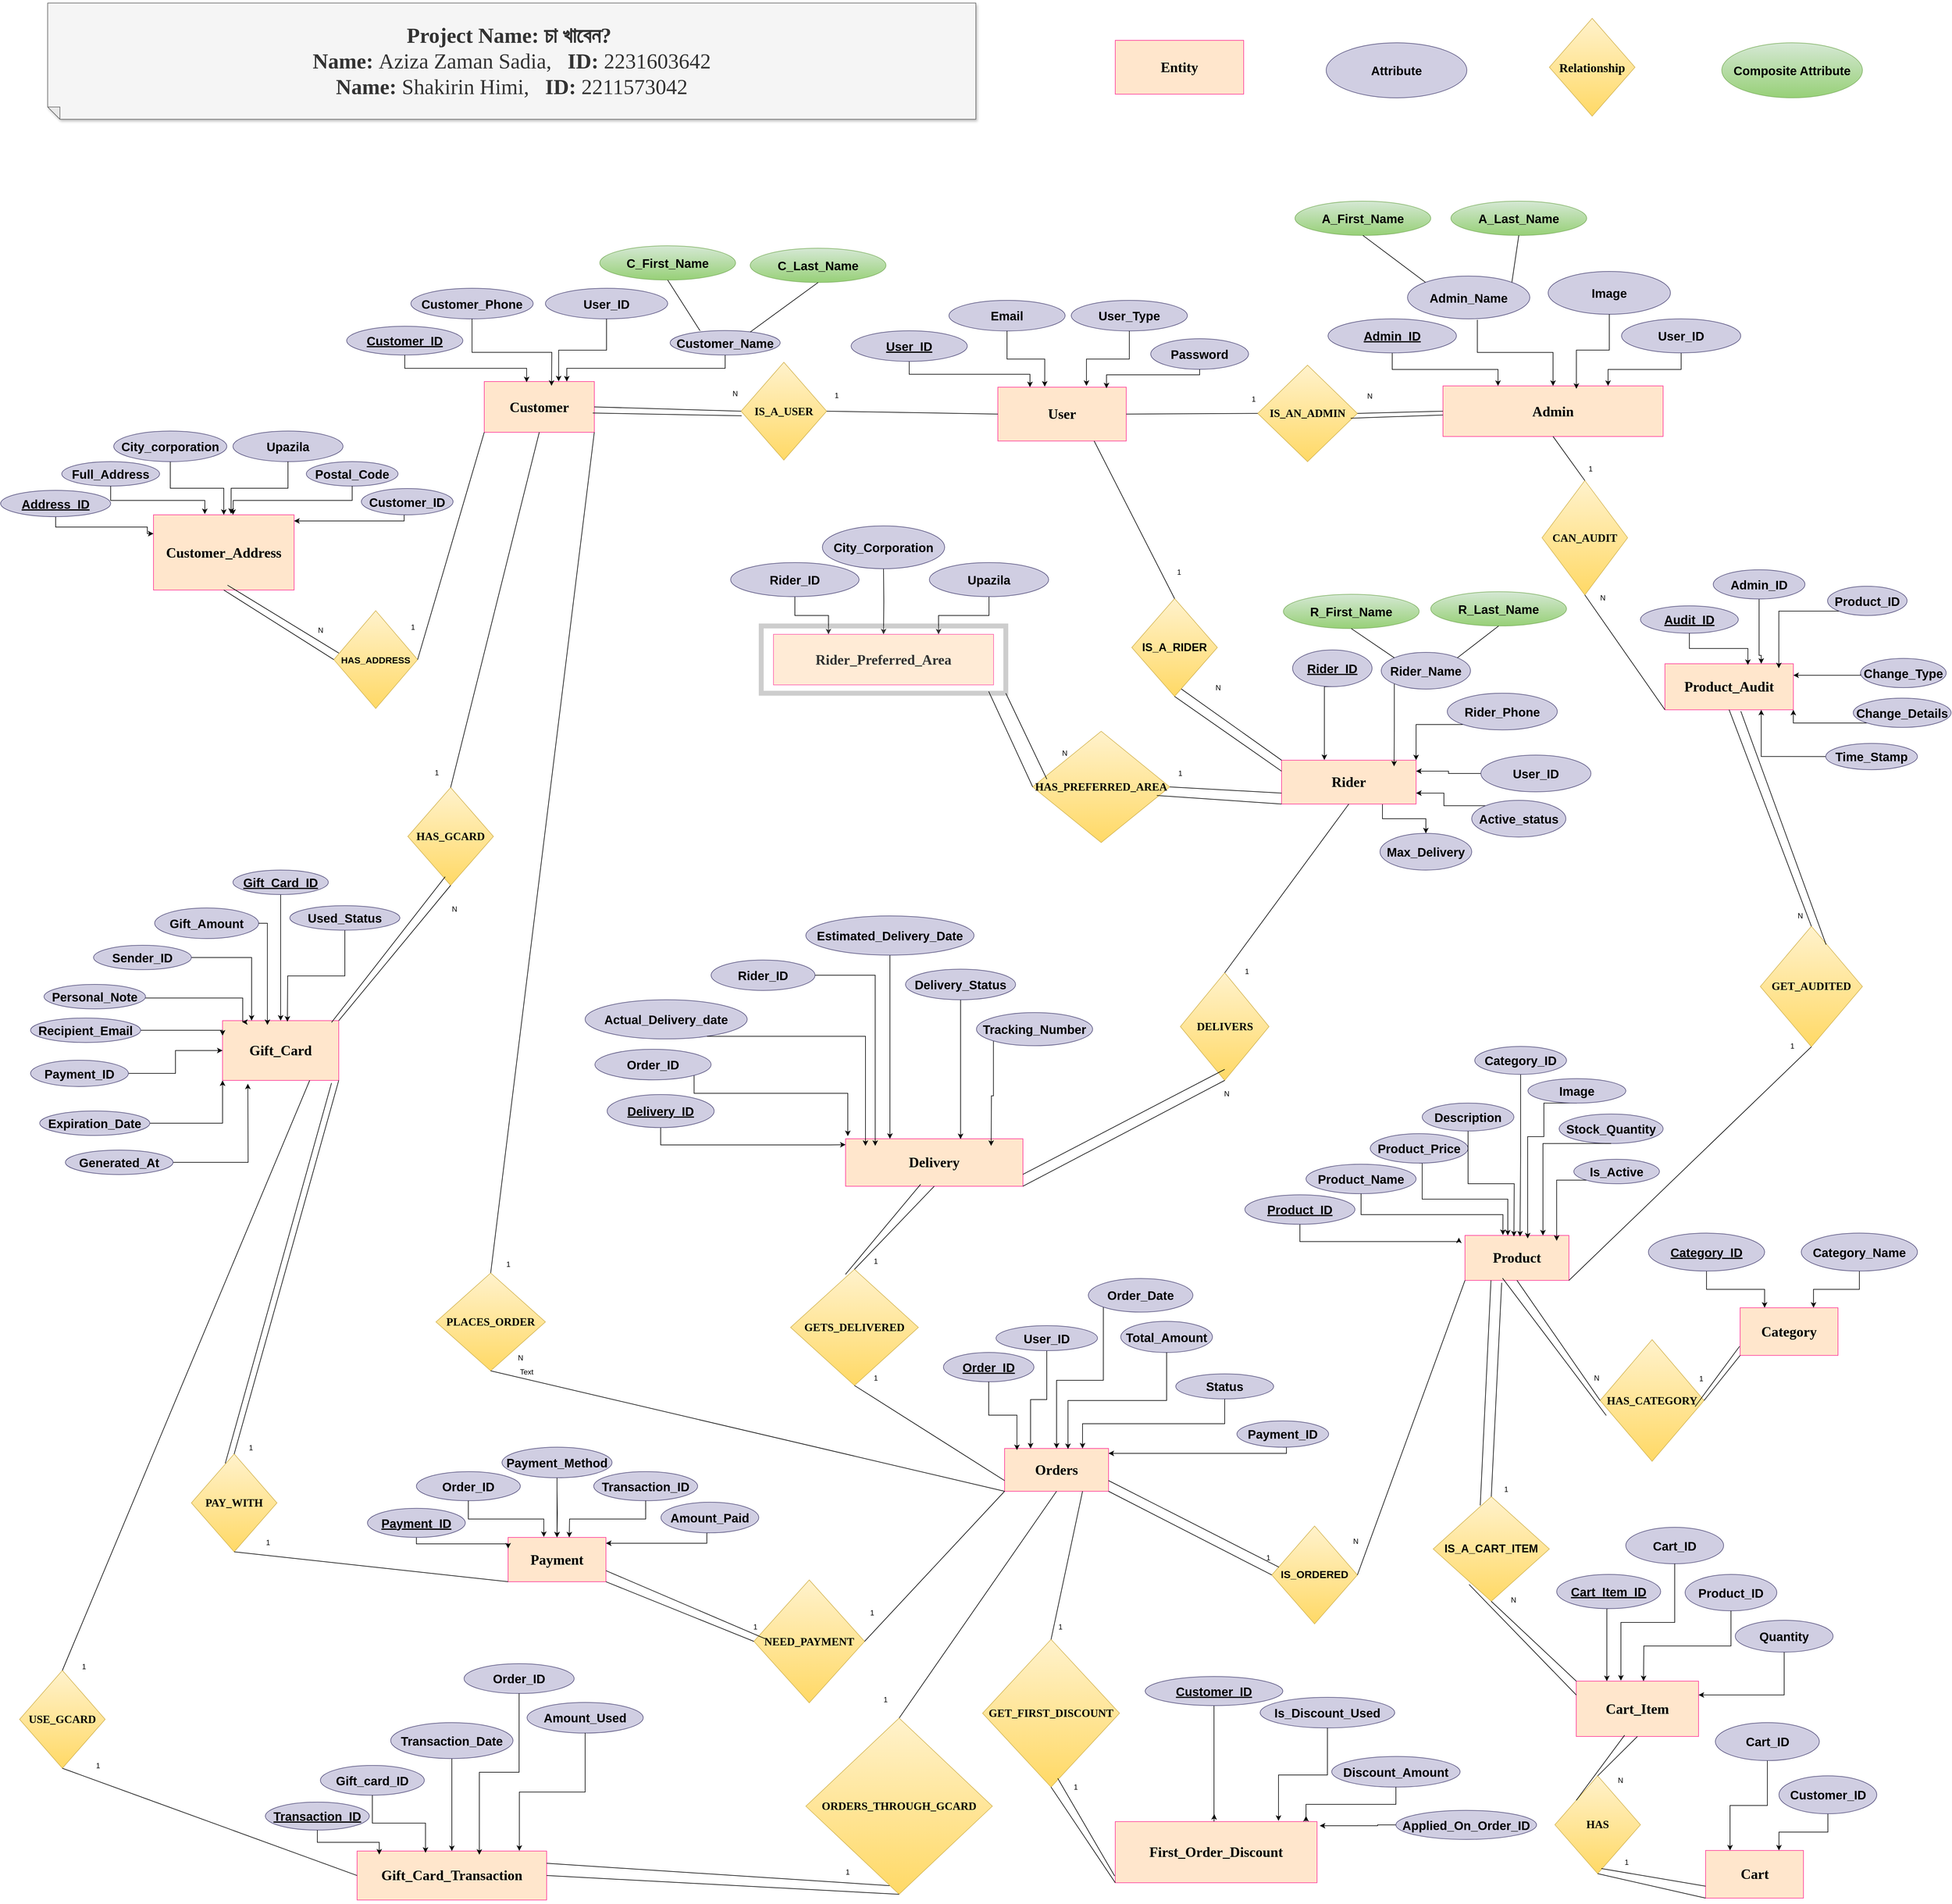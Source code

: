 <mxfile version="26.0.14">
  <diagram id="R2lEEEUBdFMjLlhIrx00" name="Page-1">
    <mxGraphModel dx="3967" dy="3318" grid="0" gridSize="10" guides="1" tooltips="1" connect="1" arrows="1" fold="1" page="1" pageScale="1" pageWidth="1654" pageHeight="1169" background="none" math="0" shadow="0" extFonts="Permanent Marker^https://fonts.googleapis.com/css?family=Permanent+Marker">
      <root>
        <mxCell id="0" />
        <mxCell id="1" parent="0" />
        <mxCell id="rQkRtYJSGVrKPp-QHFrH-78" value="Customer" style="rounded=0;whiteSpace=wrap;html=1;fontFamily=gadugi;fillColor=#ffe6cc;strokeColor=light-dark(#fe3496, #996500);fontSize=23;fontStyle=1" parent="1" vertex="1">
          <mxGeometry x="-842" y="-1606" width="180" height="83" as="geometry" />
        </mxCell>
        <mxCell id="rQkRtYJSGVrKPp-QHFrH-79" style="edgeStyle=orthogonalEdgeStyle;rounded=0;orthogonalLoop=1;jettySize=auto;html=1;exitX=0.5;exitY=1;exitDx=0;exitDy=0;" parent="1" source="rQkRtYJSGVrKPp-QHFrH-78" target="rQkRtYJSGVrKPp-QHFrH-78" edge="1">
          <mxGeometry relative="1" as="geometry" />
        </mxCell>
        <mxCell id="rQkRtYJSGVrKPp-QHFrH-81" value="&lt;u&gt;Customer_ID&lt;/u&gt;" style="ellipse;whiteSpace=wrap;html=1;fontStyle=1;fillColor=#d0cee2;strokeColor=#56517e;fontSize=20;" parent="1" vertex="1">
          <mxGeometry x="-1067" y="-1696.34" width="190" height="47" as="geometry" />
        </mxCell>
        <mxCell id="hbZG4sB_QH7EyhRolY79-29" style="edgeStyle=orthogonalEdgeStyle;rounded=0;orthogonalLoop=1;jettySize=auto;html=1;exitX=0.5;exitY=1;exitDx=0;exitDy=0;entryX=0.75;entryY=0;entryDx=0;entryDy=0;" parent="1" source="rQkRtYJSGVrKPp-QHFrH-83" target="rQkRtYJSGVrKPp-QHFrH-78" edge="1">
          <mxGeometry relative="1" as="geometry" />
        </mxCell>
        <mxCell id="rQkRtYJSGVrKPp-QHFrH-83" value="Customer_Name" style="ellipse;whiteSpace=wrap;html=1;fontStyle=1;fillColor=#d0cee2;strokeColor=#56517e;fontSize=20;" parent="1" vertex="1">
          <mxGeometry x="-538" y="-1689.34" width="180" height="40" as="geometry" />
        </mxCell>
        <mxCell id="rQkRtYJSGVrKPp-QHFrH-84" value="Customer_Phone" style="ellipse;whiteSpace=wrap;html=1;fontStyle=1;fillColor=#d0cee2;strokeColor=#56517e;fontSize=20;" parent="1" vertex="1">
          <mxGeometry x="-962" y="-1758.5" width="200" height="50" as="geometry" />
        </mxCell>
        <mxCell id="rQkRtYJSGVrKPp-QHFrH-88" style="edgeStyle=orthogonalEdgeStyle;rounded=0;orthogonalLoop=1;jettySize=auto;html=1;exitX=0.5;exitY=1;exitDx=0;exitDy=0;" parent="1" source="rQkRtYJSGVrKPp-QHFrH-84" edge="1">
          <mxGeometry relative="1" as="geometry">
            <mxPoint x="-732" y="-1599" as="targetPoint" />
          </mxGeometry>
        </mxCell>
        <mxCell id="rQkRtYJSGVrKPp-QHFrH-106" value="IS_A_USER" style="rhombus;whiteSpace=wrap;html=1;fillColor=#fff2cc;strokeColor=#d6b656;gradientColor=#ffd966;fontStyle=1;fontSize=18;fontFamily=gadugi;" parent="1" vertex="1">
          <mxGeometry x="-422" y="-1637.5" width="140" height="160" as="geometry" />
        </mxCell>
        <mxCell id="rQkRtYJSGVrKPp-QHFrH-108" style="edgeStyle=orthogonalEdgeStyle;rounded=0;orthogonalLoop=1;jettySize=auto;html=1;exitX=0.5;exitY=1;exitDx=0;exitDy=0;" parent="1" source="rQkRtYJSGVrKPp-QHFrH-107" target="rQkRtYJSGVrKPp-QHFrH-107" edge="1">
          <mxGeometry relative="1" as="geometry" />
        </mxCell>
        <mxCell id="hbZG4sB_QH7EyhRolY79-27" style="edgeStyle=orthogonalEdgeStyle;rounded=0;orthogonalLoop=1;jettySize=auto;html=1;exitX=0.5;exitY=1;exitDx=0;exitDy=0;entryX=0.25;entryY=0;entryDx=0;entryDy=0;" parent="1" source="rQkRtYJSGVrKPp-QHFrH-110" target="rQkRtYJSGVrKPp-QHFrH-107" edge="1">
          <mxGeometry relative="1" as="geometry" />
        </mxCell>
        <mxCell id="rQkRtYJSGVrKPp-QHFrH-110" value="&lt;u&gt;User_ID&lt;/u&gt;" style="ellipse;whiteSpace=wrap;html=1;fontStyle=1;fillColor=#d0cee2;strokeColor=#56517e;fontSize=20;" parent="1" vertex="1">
          <mxGeometry x="-242" y="-1689" width="190" height="50" as="geometry" />
        </mxCell>
        <mxCell id="rQkRtYJSGVrKPp-QHFrH-112" value="Password" style="ellipse;whiteSpace=wrap;html=1;fontStyle=1;fillColor=#d0cee2;strokeColor=#56517e;fontSize=20;" parent="1" vertex="1">
          <mxGeometry x="248" y="-1676" width="160" height="50" as="geometry" />
        </mxCell>
        <mxCell id="rQkRtYJSGVrKPp-QHFrH-113" value="User_Type" style="ellipse;whiteSpace=wrap;html=1;fontStyle=1;fillColor=#d0cee2;strokeColor=#56517e;fontSize=20;" parent="1" vertex="1">
          <mxGeometry x="118" y="-1738.75" width="190" height="50" as="geometry" />
        </mxCell>
        <mxCell id="rQkRtYJSGVrKPp-QHFrH-114" value="Email" style="ellipse;whiteSpace=wrap;html=1;fontStyle=1;fillColor=#d0cee2;strokeColor=#56517e;fontSize=20;" parent="1" vertex="1">
          <mxGeometry x="-82" y="-1738.75" width="190" height="50" as="geometry" />
        </mxCell>
        <mxCell id="rQkRtYJSGVrKPp-QHFrH-117" style="edgeStyle=orthogonalEdgeStyle;rounded=0;orthogonalLoop=1;jettySize=auto;html=1;exitX=0.5;exitY=1;exitDx=0;exitDy=0;entryX=0.69;entryY=-0.024;entryDx=0;entryDy=0;entryPerimeter=0;" parent="1" source="rQkRtYJSGVrKPp-QHFrH-113" target="rQkRtYJSGVrKPp-QHFrH-107" edge="1">
          <mxGeometry relative="1" as="geometry">
            <mxPoint x="138" y="-1570.75" as="targetPoint" />
          </mxGeometry>
        </mxCell>
        <mxCell id="rQkRtYJSGVrKPp-QHFrH-118" style="edgeStyle=orthogonalEdgeStyle;rounded=0;orthogonalLoop=1;jettySize=auto;html=1;exitX=0.5;exitY=1;exitDx=0;exitDy=0;entryX=0.365;entryY=-0.01;entryDx=0;entryDy=0;entryPerimeter=0;" parent="1" source="rQkRtYJSGVrKPp-QHFrH-114" target="rQkRtYJSGVrKPp-QHFrH-107" edge="1">
          <mxGeometry relative="1" as="geometry" />
        </mxCell>
        <mxCell id="rQkRtYJSGVrKPp-QHFrH-122" value="Cart_Item" style="rounded=0;whiteSpace=wrap;html=1;fontFamily=gadugi;fillColor=#ffe6cc;strokeColor=light-dark(#fe3496, #996500);fontStyle=1;fontSize=23;" parent="1" vertex="1">
          <mxGeometry x="944" y="519.5" width="200" height="90.5" as="geometry" />
        </mxCell>
        <mxCell id="rQkRtYJSGVrKPp-QHFrH-123" style="edgeStyle=orthogonalEdgeStyle;rounded=0;orthogonalLoop=1;jettySize=auto;html=1;exitX=0.5;exitY=1;exitDx=0;exitDy=0;" parent="1" source="rQkRtYJSGVrKPp-QHFrH-122" target="rQkRtYJSGVrKPp-QHFrH-122" edge="1">
          <mxGeometry relative="1" as="geometry" />
        </mxCell>
        <mxCell id="hbZG4sB_QH7EyhRolY79-191" style="edgeStyle=orthogonalEdgeStyle;rounded=0;orthogonalLoop=1;jettySize=auto;html=1;exitX=0.5;exitY=1;exitDx=0;exitDy=0;entryX=0.25;entryY=0;entryDx=0;entryDy=0;" parent="1" source="rQkRtYJSGVrKPp-QHFrH-125" target="rQkRtYJSGVrKPp-QHFrH-122" edge="1">
          <mxGeometry relative="1" as="geometry">
            <Array as="points">
              <mxPoint x="994" y="401" />
            </Array>
          </mxGeometry>
        </mxCell>
        <mxCell id="rQkRtYJSGVrKPp-QHFrH-125" value="&lt;u&gt;Cart_Item_ID&lt;/u&gt;" style="ellipse;whiteSpace=wrap;html=1;fontStyle=1;fillColor=#d0cee2;strokeColor=#56517e;fontSize=20;" parent="1" vertex="1">
          <mxGeometry x="912" y="345" width="170" height="55.91" as="geometry" />
        </mxCell>
        <mxCell id="rQkRtYJSGVrKPp-QHFrH-128" value="Product_ID" style="ellipse;whiteSpace=wrap;html=1;fontStyle=1;fillColor=#d0cee2;strokeColor=#56517e;fontSize=20;" parent="1" vertex="1">
          <mxGeometry x="1122" y="345" width="150" height="59.5" as="geometry" />
        </mxCell>
        <mxCell id="rQkRtYJSGVrKPp-QHFrH-129" value="Cart_ID" style="ellipse;whiteSpace=wrap;html=1;fontStyle=1;fillColor=#d0cee2;strokeColor=#56517e;fontSize=20;" parent="1" vertex="1">
          <mxGeometry x="1025" y="268" width="160" height="59.5" as="geometry" />
        </mxCell>
        <mxCell id="rQkRtYJSGVrKPp-QHFrH-132" style="edgeStyle=orthogonalEdgeStyle;rounded=0;orthogonalLoop=1;jettySize=auto;html=1;exitX=0.5;exitY=1;exitDx=0;exitDy=0;" parent="1" source="rQkRtYJSGVrKPp-QHFrH-128" edge="1">
          <mxGeometry relative="1" as="geometry">
            <mxPoint x="1054" y="519.5" as="targetPoint" />
          </mxGeometry>
        </mxCell>
        <mxCell id="rQkRtYJSGVrKPp-QHFrH-133" style="edgeStyle=orthogonalEdgeStyle;rounded=0;orthogonalLoop=1;jettySize=auto;html=1;exitX=0.5;exitY=1;exitDx=0;exitDy=0;entryX=0.365;entryY=-0.01;entryDx=0;entryDy=0;entryPerimeter=0;" parent="1" source="rQkRtYJSGVrKPp-QHFrH-129" target="rQkRtYJSGVrKPp-QHFrH-122" edge="1">
          <mxGeometry relative="1" as="geometry" />
        </mxCell>
        <mxCell id="rQkRtYJSGVrKPp-QHFrH-148" value="Customer_Address" style="rounded=0;whiteSpace=wrap;html=1;fontFamily=gadugi;fillColor=#ffe6cc;strokeColor=light-dark(#fe3496, #996500);fontSize=23;fontStyle=1" parent="1" vertex="1">
          <mxGeometry x="-1383" y="-1388" width="230" height="123" as="geometry" />
        </mxCell>
        <mxCell id="rQkRtYJSGVrKPp-QHFrH-149" style="edgeStyle=orthogonalEdgeStyle;rounded=0;orthogonalLoop=1;jettySize=auto;html=1;exitX=0.5;exitY=1;exitDx=0;exitDy=0;" parent="1" source="rQkRtYJSGVrKPp-QHFrH-148" target="rQkRtYJSGVrKPp-QHFrH-148" edge="1">
          <mxGeometry relative="1" as="geometry" />
        </mxCell>
        <mxCell id="yJHCzrc06ZQvmD5bulq7-8" style="edgeStyle=orthogonalEdgeStyle;rounded=0;orthogonalLoop=1;jettySize=auto;html=1;exitX=0.5;exitY=1;exitDx=0;exitDy=0;entryX=0;entryY=0.25;entryDx=0;entryDy=0;" parent="1" source="rQkRtYJSGVrKPp-QHFrH-151" target="rQkRtYJSGVrKPp-QHFrH-148" edge="1">
          <mxGeometry relative="1" as="geometry">
            <Array as="points">
              <mxPoint x="-1533" y="-1368" />
              <mxPoint x="-1393" y="-1368" />
              <mxPoint x="-1393" y="-1370" />
            </Array>
          </mxGeometry>
        </mxCell>
        <mxCell id="rQkRtYJSGVrKPp-QHFrH-151" value="&lt;u&gt;Address_ID&lt;/u&gt;" style="ellipse;whiteSpace=wrap;html=1;fontStyle=1;fillColor=#d0cee2;strokeColor=#56517e;direction=west;fontSize=20;" parent="1" vertex="1">
          <mxGeometry x="-1633" y="-1428" width="180" height="43" as="geometry" />
        </mxCell>
        <mxCell id="rQkRtYJSGVrKPp-QHFrH-152" style="edgeStyle=orthogonalEdgeStyle;rounded=0;orthogonalLoop=1;jettySize=auto;html=1;exitX=0.5;exitY=1;exitDx=0;exitDy=0;" parent="1" source="rQkRtYJSGVrKPp-QHFrH-153" target="rQkRtYJSGVrKPp-QHFrH-148" edge="1">
          <mxGeometry relative="1" as="geometry">
            <Array as="points">
              <mxPoint x="-973" y="-1388" />
              <mxPoint x="-973" y="-1378" />
            </Array>
          </mxGeometry>
        </mxCell>
        <mxCell id="rQkRtYJSGVrKPp-QHFrH-153" value="Customer_ID" style="ellipse;whiteSpace=wrap;html=1;fontStyle=1;fillColor=#d0cee2;strokeColor=#56517e;fontSize=20;" parent="1" vertex="1">
          <mxGeometry x="-1043" y="-1431" width="150" height="43" as="geometry" />
        </mxCell>
        <mxCell id="rQkRtYJSGVrKPp-QHFrH-154" value="Postal_Code" style="ellipse;whiteSpace=wrap;html=1;fontStyle=1;fillColor=#d0cee2;strokeColor=#56517e;fontSize=20;" parent="1" vertex="1">
          <mxGeometry x="-1133" y="-1475" width="150" height="40" as="geometry" />
        </mxCell>
        <mxCell id="rQkRtYJSGVrKPp-QHFrH-155" value="Full_Address" style="ellipse;whiteSpace=wrap;html=1;fontStyle=1;fillColor=#d0cee2;strokeColor=#56517e;fontSize=20;" parent="1" vertex="1">
          <mxGeometry x="-1533" y="-1475" width="160" height="40" as="geometry" />
        </mxCell>
        <mxCell id="rQkRtYJSGVrKPp-QHFrH-156" style="edgeStyle=orthogonalEdgeStyle;rounded=0;orthogonalLoop=1;jettySize=auto;html=1;exitX=0.5;exitY=1;exitDx=0;exitDy=0;" parent="1" source="rQkRtYJSGVrKPp-QHFrH-157" target="rQkRtYJSGVrKPp-QHFrH-148" edge="1">
          <mxGeometry relative="1" as="geometry">
            <mxPoint x="-1273" y="-1428" as="sourcePoint" />
          </mxGeometry>
        </mxCell>
        <mxCell id="rQkRtYJSGVrKPp-QHFrH-157" value="City_corporation" style="ellipse;whiteSpace=wrap;html=1;fontStyle=1;fillColor=#d0cee2;strokeColor=#56517e;fontSize=20;" parent="1" vertex="1">
          <mxGeometry x="-1448" y="-1525" width="185" height="50" as="geometry" />
        </mxCell>
        <mxCell id="rQkRtYJSGVrKPp-QHFrH-158" style="edgeStyle=orthogonalEdgeStyle;rounded=0;orthogonalLoop=1;jettySize=auto;html=1;exitX=0.5;exitY=1;exitDx=0;exitDy=0;" parent="1" source="rQkRtYJSGVrKPp-QHFrH-154" edge="1">
          <mxGeometry relative="1" as="geometry">
            <mxPoint x="-1253" y="-1388" as="targetPoint" />
          </mxGeometry>
        </mxCell>
        <mxCell id="rQkRtYJSGVrKPp-QHFrH-159" style="edgeStyle=orthogonalEdgeStyle;rounded=0;orthogonalLoop=1;jettySize=auto;html=1;exitX=0.5;exitY=1;exitDx=0;exitDy=0;entryX=0.365;entryY=-0.01;entryDx=0;entryDy=0;entryPerimeter=0;" parent="1" source="rQkRtYJSGVrKPp-QHFrH-155" target="rQkRtYJSGVrKPp-QHFrH-148" edge="1">
          <mxGeometry relative="1" as="geometry" />
        </mxCell>
        <mxCell id="rQkRtYJSGVrKPp-QHFrH-161" value="Upazila" style="ellipse;whiteSpace=wrap;html=1;fontStyle=1;fillColor=#d0cee2;strokeColor=#56517e;fontSize=20;" parent="1" vertex="1">
          <mxGeometry x="-1253" y="-1525" width="180" height="50" as="geometry" />
        </mxCell>
        <mxCell id="rQkRtYJSGVrKPp-QHFrH-165" style="edgeStyle=orthogonalEdgeStyle;rounded=0;orthogonalLoop=1;jettySize=auto;html=1;exitX=0.5;exitY=1;exitDx=0;exitDy=0;" parent="1" source="rQkRtYJSGVrKPp-QHFrH-153" target="rQkRtYJSGVrKPp-QHFrH-153" edge="1">
          <mxGeometry relative="1" as="geometry" />
        </mxCell>
        <mxCell id="rQkRtYJSGVrKPp-QHFrH-180" value="Orders" style="rounded=0;whiteSpace=wrap;html=1;fontFamily=gadugi;fillColor=#ffe6cc;strokeColor=light-dark(#fe3496, #996500);fontSize=23;fontStyle=1" parent="1" vertex="1">
          <mxGeometry x="9" y="139.0" width="170" height="70" as="geometry" />
        </mxCell>
        <mxCell id="rQkRtYJSGVrKPp-QHFrH-181" style="edgeStyle=orthogonalEdgeStyle;rounded=0;orthogonalLoop=1;jettySize=auto;html=1;exitX=0.5;exitY=1;exitDx=0;exitDy=0;" parent="1" source="rQkRtYJSGVrKPp-QHFrH-180" target="rQkRtYJSGVrKPp-QHFrH-180" edge="1">
          <mxGeometry relative="1" as="geometry" />
        </mxCell>
        <mxCell id="rQkRtYJSGVrKPp-QHFrH-183" value="&lt;u&gt;Order_ID&lt;/u&gt;" style="ellipse;whiteSpace=wrap;html=1;fontStyle=1;fillColor=#d0cee2;strokeColor=#56517e;direction=west;fontSize=20;" parent="1" vertex="1">
          <mxGeometry x="-91" y="-18.0" width="148" height="47.93" as="geometry" />
        </mxCell>
        <mxCell id="rQkRtYJSGVrKPp-QHFrH-184" style="edgeStyle=orthogonalEdgeStyle;rounded=0;orthogonalLoop=1;jettySize=auto;html=1;exitX=0.5;exitY=1;exitDx=0;exitDy=0;" parent="1" source="rQkRtYJSGVrKPp-QHFrH-185" target="rQkRtYJSGVrKPp-QHFrH-180" edge="1">
          <mxGeometry relative="1" as="geometry">
            <Array as="points">
              <mxPoint x="470" y="137.0" />
              <mxPoint x="470" y="147.0" />
            </Array>
          </mxGeometry>
        </mxCell>
        <mxCell id="rQkRtYJSGVrKPp-QHFrH-185" value="Payment_ID" style="ellipse;whiteSpace=wrap;html=1;fontStyle=1;fillColor=#d0cee2;strokeColor=#56517e;fontSize=20;" parent="1" vertex="1">
          <mxGeometry x="389" y="93.93" width="150" height="43" as="geometry" />
        </mxCell>
        <mxCell id="hbZG4sB_QH7EyhRolY79-75" style="edgeStyle=orthogonalEdgeStyle;rounded=0;orthogonalLoop=1;jettySize=auto;html=1;exitX=0.5;exitY=1;exitDx=0;exitDy=0;entryX=0.75;entryY=0;entryDx=0;entryDy=0;" parent="1" source="rQkRtYJSGVrKPp-QHFrH-186" target="rQkRtYJSGVrKPp-QHFrH-180" edge="1">
          <mxGeometry relative="1" as="geometry" />
        </mxCell>
        <mxCell id="rQkRtYJSGVrKPp-QHFrH-186" value="Status" style="ellipse;whiteSpace=wrap;html=1;fontStyle=1;fillColor=#d0cee2;strokeColor=#56517e;fontSize=20;" parent="1" vertex="1">
          <mxGeometry x="289" y="17.0" width="160" height="40.93" as="geometry" />
        </mxCell>
        <mxCell id="hbZG4sB_QH7EyhRolY79-67" style="edgeStyle=orthogonalEdgeStyle;rounded=0;orthogonalLoop=1;jettySize=auto;html=1;exitX=0.5;exitY=1;exitDx=0;exitDy=0;entryX=0.25;entryY=0;entryDx=0;entryDy=0;" parent="1" source="rQkRtYJSGVrKPp-QHFrH-187" target="rQkRtYJSGVrKPp-QHFrH-180" edge="1">
          <mxGeometry relative="1" as="geometry" />
        </mxCell>
        <mxCell id="rQkRtYJSGVrKPp-QHFrH-187" value="User_ID" style="ellipse;whiteSpace=wrap;html=1;fontStyle=1;fillColor=#d0cee2;strokeColor=#56517e;fontSize=20;" parent="1" vertex="1">
          <mxGeometry x="-5" y="-61.93" width="166" height="40.93" as="geometry" />
        </mxCell>
        <mxCell id="hbZG4sB_QH7EyhRolY79-69" style="edgeStyle=orthogonalEdgeStyle;rounded=0;orthogonalLoop=1;jettySize=auto;html=1;exitX=0;exitY=1;exitDx=0;exitDy=0;" parent="1" source="rQkRtYJSGVrKPp-QHFrH-189" target="rQkRtYJSGVrKPp-QHFrH-180" edge="1">
          <mxGeometry relative="1" as="geometry" />
        </mxCell>
        <mxCell id="rQkRtYJSGVrKPp-QHFrH-189" value="Order_Date" style="ellipse;whiteSpace=wrap;html=1;fontStyle=1;fillColor=#d0cee2;strokeColor=#56517e;fontSize=20;" parent="1" vertex="1">
          <mxGeometry x="146" y="-139" width="171" height="54.93" as="geometry" />
        </mxCell>
        <mxCell id="rQkRtYJSGVrKPp-QHFrH-194" value="Total_Amount" style="ellipse;whiteSpace=wrap;html=1;fontStyle=1;fillColor=#d0cee2;strokeColor=#56517e;fontSize=20;" parent="1" vertex="1">
          <mxGeometry x="199" y="-68.93" width="150" height="50.93" as="geometry" />
        </mxCell>
        <mxCell id="rQkRtYJSGVrKPp-QHFrH-195" style="edgeStyle=orthogonalEdgeStyle;rounded=0;orthogonalLoop=1;jettySize=auto;html=1;exitX=0.5;exitY=1;exitDx=0;exitDy=0;" parent="1" source="rQkRtYJSGVrKPp-QHFrH-185" target="rQkRtYJSGVrKPp-QHFrH-185" edge="1">
          <mxGeometry relative="1" as="geometry" />
        </mxCell>
        <mxCell id="rQkRtYJSGVrKPp-QHFrH-196" value="Payment" style="rounded=0;whiteSpace=wrap;html=1;fontFamily=gadugi;fillColor=#ffe6cc;strokeColor=light-dark(#fe3496, #996500);fontSize=23;fontStyle=1" parent="1" vertex="1">
          <mxGeometry x="-803" y="284.43" width="160" height="72.5" as="geometry" />
        </mxCell>
        <mxCell id="rQkRtYJSGVrKPp-QHFrH-197" style="edgeStyle=orthogonalEdgeStyle;rounded=0;orthogonalLoop=1;jettySize=auto;html=1;exitX=0.5;exitY=1;exitDx=0;exitDy=0;" parent="1" source="rQkRtYJSGVrKPp-QHFrH-196" target="rQkRtYJSGVrKPp-QHFrH-196" edge="1">
          <mxGeometry relative="1" as="geometry" />
        </mxCell>
        <mxCell id="rQkRtYJSGVrKPp-QHFrH-198" style="edgeStyle=orthogonalEdgeStyle;rounded=0;orthogonalLoop=1;jettySize=auto;html=1;exitX=0.5;exitY=1;exitDx=0;exitDy=0;entryX=0;entryY=0.25;entryDx=0;entryDy=0;" parent="1" source="rQkRtYJSGVrKPp-QHFrH-199" target="rQkRtYJSGVrKPp-QHFrH-196" edge="1">
          <mxGeometry relative="1" as="geometry">
            <mxPoint x="-813" y="294.93" as="targetPoint" />
            <Array as="points">
              <mxPoint x="-953" y="294.93" />
              <mxPoint x="-803" y="294.93" />
            </Array>
          </mxGeometry>
        </mxCell>
        <mxCell id="rQkRtYJSGVrKPp-QHFrH-199" value="&lt;u&gt;Payment_ID&lt;/u&gt;" style="ellipse;whiteSpace=wrap;html=1;fontStyle=1;fillColor=#d0cee2;strokeColor=#56517e;fontSize=20;direction=west;" parent="1" vertex="1">
          <mxGeometry x="-1033" y="236.93" width="160" height="47.5" as="geometry" />
        </mxCell>
        <mxCell id="rQkRtYJSGVrKPp-QHFrH-200" style="edgeStyle=orthogonalEdgeStyle;rounded=0;orthogonalLoop=1;jettySize=auto;html=1;exitX=0.5;exitY=1;exitDx=0;exitDy=0;" parent="1" source="rQkRtYJSGVrKPp-QHFrH-201" target="rQkRtYJSGVrKPp-QHFrH-196" edge="1">
          <mxGeometry relative="1" as="geometry">
            <Array as="points">
              <mxPoint x="-478" y="293.93" />
            </Array>
          </mxGeometry>
        </mxCell>
        <mxCell id="rQkRtYJSGVrKPp-QHFrH-201" value="Amount_Paid" style="ellipse;whiteSpace=wrap;html=1;fontStyle=1;fillColor=#d0cee2;strokeColor=#56517e;fontSize=20;" parent="1" vertex="1">
          <mxGeometry x="-553" y="226.93" width="160" height="50" as="geometry" />
        </mxCell>
        <mxCell id="rQkRtYJSGVrKPp-QHFrH-202" value="Transaction_ID" style="ellipse;whiteSpace=wrap;html=1;fontStyle=1;fillColor=#d0cee2;strokeColor=#56517e;fontSize=20;" parent="1" vertex="1">
          <mxGeometry x="-663" y="176.93" width="170" height="47.5" as="geometry" />
        </mxCell>
        <mxCell id="rQkRtYJSGVrKPp-QHFrH-203" value="Order_ID" style="ellipse;whiteSpace=wrap;html=1;fontStyle=1;fillColor=#d0cee2;strokeColor=#56517e;fontSize=20;" parent="1" vertex="1">
          <mxGeometry x="-953" y="176.93" width="170" height="47.5" as="geometry" />
        </mxCell>
        <mxCell id="rQkRtYJSGVrKPp-QHFrH-204" style="edgeStyle=orthogonalEdgeStyle;rounded=0;orthogonalLoop=1;jettySize=auto;html=1;exitX=0.5;exitY=1;exitDx=0;exitDy=0;" parent="1" target="rQkRtYJSGVrKPp-QHFrH-196" edge="1">
          <mxGeometry relative="1" as="geometry">
            <mxPoint x="-723" y="204.43" as="sourcePoint" />
          </mxGeometry>
        </mxCell>
        <mxCell id="e_lPp5WETMrQ2OMcBh4P-4" style="edgeStyle=orthogonalEdgeStyle;rounded=0;orthogonalLoop=1;jettySize=auto;html=1;entryX=0.5;entryY=0;entryDx=0;entryDy=0;" parent="1" source="rQkRtYJSGVrKPp-QHFrH-205" target="rQkRtYJSGVrKPp-QHFrH-196" edge="1">
          <mxGeometry relative="1" as="geometry" />
        </mxCell>
        <mxCell id="rQkRtYJSGVrKPp-QHFrH-205" value="Payment_Method" style="ellipse;whiteSpace=wrap;html=1;fontStyle=1;fillColor=#d0cee2;strokeColor=#56517e;fontSize=20;" parent="1" vertex="1">
          <mxGeometry x="-813" y="136.93" width="180" height="50" as="geometry" />
        </mxCell>
        <mxCell id="rQkRtYJSGVrKPp-QHFrH-206" style="edgeStyle=orthogonalEdgeStyle;rounded=0;orthogonalLoop=1;jettySize=auto;html=1;exitX=0.5;exitY=1;exitDx=0;exitDy=0;" parent="1" source="rQkRtYJSGVrKPp-QHFrH-202" edge="1">
          <mxGeometry relative="1" as="geometry">
            <mxPoint x="-703" y="284.43" as="targetPoint" />
          </mxGeometry>
        </mxCell>
        <mxCell id="rQkRtYJSGVrKPp-QHFrH-207" style="edgeStyle=orthogonalEdgeStyle;rounded=0;orthogonalLoop=1;jettySize=auto;html=1;exitX=0.5;exitY=1;exitDx=0;exitDy=0;entryX=0.365;entryY=-0.01;entryDx=0;entryDy=0;entryPerimeter=0;" parent="1" source="rQkRtYJSGVrKPp-QHFrH-203" target="rQkRtYJSGVrKPp-QHFrH-196" edge="1">
          <mxGeometry relative="1" as="geometry" />
        </mxCell>
        <mxCell id="rQkRtYJSGVrKPp-QHFrH-219" value="Cart" style="rounded=0;whiteSpace=wrap;html=1;fontFamily=gadugi;fillColor=#ffe6cc;strokeColor=light-dark(#fe3496, #996500);fontSize=23;fontStyle=1" parent="1" vertex="1">
          <mxGeometry x="1155.5" y="796.42" width="160" height="78" as="geometry" />
        </mxCell>
        <mxCell id="rQkRtYJSGVrKPp-QHFrH-220" style="edgeStyle=orthogonalEdgeStyle;rounded=0;orthogonalLoop=1;jettySize=auto;html=1;exitX=0.5;exitY=1;exitDx=0;exitDy=0;" parent="1" source="rQkRtYJSGVrKPp-QHFrH-219" target="rQkRtYJSGVrKPp-QHFrH-219" edge="1">
          <mxGeometry relative="1" as="geometry" />
        </mxCell>
        <mxCell id="rQkRtYJSGVrKPp-QHFrH-233" style="edgeStyle=orthogonalEdgeStyle;rounded=0;orthogonalLoop=1;jettySize=auto;html=1;exitX=0.5;exitY=1;exitDx=0;exitDy=0;entryX=0.25;entryY=0;entryDx=0;entryDy=0;" parent="1" source="rQkRtYJSGVrKPp-QHFrH-222" target="rQkRtYJSGVrKPp-QHFrH-219" edge="1">
          <mxGeometry relative="1" as="geometry">
            <mxPoint x="1205.5" y="756.42" as="targetPoint" />
          </mxGeometry>
        </mxCell>
        <mxCell id="rQkRtYJSGVrKPp-QHFrH-222" value="Cart_ID" style="ellipse;whiteSpace=wrap;html=1;fontStyle=1;fillColor=#d0cee2;strokeColor=#56517e;fontSize=20;" parent="1" vertex="1">
          <mxGeometry x="1171.5" y="587.42" width="170" height="62" as="geometry" />
        </mxCell>
        <mxCell id="rQkRtYJSGVrKPp-QHFrH-234" style="edgeStyle=orthogonalEdgeStyle;rounded=0;orthogonalLoop=1;jettySize=auto;html=1;exitX=0.5;exitY=1;exitDx=0;exitDy=0;entryX=0.75;entryY=0;entryDx=0;entryDy=0;" parent="1" source="rQkRtYJSGVrKPp-QHFrH-224" target="rQkRtYJSGVrKPp-QHFrH-219" edge="1">
          <mxGeometry relative="1" as="geometry" />
        </mxCell>
        <mxCell id="rQkRtYJSGVrKPp-QHFrH-224" value="Customer_ID" style="ellipse;whiteSpace=wrap;html=1;fontStyle=1;fillColor=#d0cee2;strokeColor=#56517e;fontSize=20;" parent="1" vertex="1">
          <mxGeometry x="1275.5" y="674.42" width="160" height="62" as="geometry" />
        </mxCell>
        <mxCell id="rQkRtYJSGVrKPp-QHFrH-231" style="edgeStyle=orthogonalEdgeStyle;rounded=0;orthogonalLoop=1;jettySize=auto;html=1;exitX=0.5;exitY=1;exitDx=0;exitDy=0;entryX=1;entryY=0.25;entryDx=0;entryDy=0;" parent="1" source="rQkRtYJSGVrKPp-QHFrH-229" target="rQkRtYJSGVrKPp-QHFrH-122" edge="1">
          <mxGeometry relative="1" as="geometry" />
        </mxCell>
        <mxCell id="rQkRtYJSGVrKPp-QHFrH-229" value="Quantity" style="ellipse;whiteSpace=wrap;html=1;fontStyle=1;fillColor=#d0cee2;strokeColor=#56517e;fontSize=20;" parent="1" vertex="1">
          <mxGeometry x="1204" y="420" width="160" height="52.04" as="geometry" />
        </mxCell>
        <mxCell id="rQkRtYJSGVrKPp-QHFrH-236" value="Product" style="rounded=0;whiteSpace=wrap;html=1;fontFamily=gadugi;fillColor=#ffe6cc;strokeColor=light-dark(#fe3496, #996500);fontSize=23;fontStyle=1" parent="1" vertex="1">
          <mxGeometry x="762" y="-209.4" width="170" height="73.49" as="geometry" />
        </mxCell>
        <mxCell id="rQkRtYJSGVrKPp-QHFrH-237" style="edgeStyle=orthogonalEdgeStyle;rounded=0;orthogonalLoop=1;jettySize=auto;html=1;exitX=0.5;exitY=1;exitDx=0;exitDy=0;" parent="1" source="rQkRtYJSGVrKPp-QHFrH-236" target="rQkRtYJSGVrKPp-QHFrH-236" edge="1">
          <mxGeometry relative="1" as="geometry" />
        </mxCell>
        <mxCell id="rQkRtYJSGVrKPp-QHFrH-238" style="edgeStyle=orthogonalEdgeStyle;rounded=0;orthogonalLoop=1;jettySize=auto;html=1;exitX=0.5;exitY=1;exitDx=0;exitDy=0;" parent="1" source="rQkRtYJSGVrKPp-QHFrH-239" edge="1">
          <mxGeometry relative="1" as="geometry">
            <mxPoint x="752" y="-205.91" as="targetPoint" />
            <Array as="points">
              <mxPoint x="672" y="-199.4" />
              <mxPoint x="782" y="-199.4" />
            </Array>
          </mxGeometry>
        </mxCell>
        <mxCell id="rQkRtYJSGVrKPp-QHFrH-239" value="&lt;u&gt;Product_ID&lt;/u&gt;" style="ellipse;whiteSpace=wrap;html=1;fontStyle=1;fillColor=#d0cee2;strokeColor=#56517e;fontSize=20;" parent="1" vertex="1">
          <mxGeometry x="402" y="-275.91" width="180" height="48.18" as="geometry" />
        </mxCell>
        <mxCell id="rQkRtYJSGVrKPp-QHFrH-241" value="Is_Active" style="ellipse;whiteSpace=wrap;html=1;fontStyle=1;fillColor=#d0cee2;strokeColor=#56517e;fontSize=20;" parent="1" vertex="1">
          <mxGeometry x="940" y="-334" width="140" height="40" as="geometry" />
        </mxCell>
        <mxCell id="rQkRtYJSGVrKPp-QHFrH-242" value="Stock_Quantity" style="ellipse;whiteSpace=wrap;html=1;fontStyle=1;fillColor=#d0cee2;strokeColor=#56517e;fontSize=20;" parent="1" vertex="1">
          <mxGeometry x="916" y="-408" width="170" height="48.18" as="geometry" />
        </mxCell>
        <mxCell id="rQkRtYJSGVrKPp-QHFrH-243" value="Product_Name" style="ellipse;whiteSpace=wrap;html=1;fontStyle=1;fillColor=#d0cee2;strokeColor=#56517e;fontSize=20;" parent="1" vertex="1">
          <mxGeometry x="502" y="-325.91" width="180" height="48.18" as="geometry" />
        </mxCell>
        <mxCell id="rQkRtYJSGVrKPp-QHFrH-244" style="edgeStyle=orthogonalEdgeStyle;rounded=0;orthogonalLoop=1;jettySize=auto;html=1;exitX=0.5;exitY=1;exitDx=0;exitDy=0;" parent="1" source="rQkRtYJSGVrKPp-QHFrH-245" target="rQkRtYJSGVrKPp-QHFrH-236" edge="1">
          <mxGeometry relative="1" as="geometry">
            <mxPoint x="842" y="-249.4" as="sourcePoint" />
            <Array as="points">
              <mxPoint x="692" y="-268.73" />
              <mxPoint x="832" y="-268.73" />
            </Array>
          </mxGeometry>
        </mxCell>
        <mxCell id="rQkRtYJSGVrKPp-QHFrH-245" value="Product_Price" style="ellipse;whiteSpace=wrap;html=1;fontStyle=1;fillColor=#d0cee2;strokeColor=#56517e;fontSize=20;" parent="1" vertex="1">
          <mxGeometry x="607" y="-375.91" width="160" height="48.18" as="geometry" />
        </mxCell>
        <mxCell id="rQkRtYJSGVrKPp-QHFrH-246" style="edgeStyle=orthogonalEdgeStyle;rounded=0;orthogonalLoop=1;jettySize=auto;html=1;exitX=0.5;exitY=1;exitDx=0;exitDy=0;entryX=0.75;entryY=0;entryDx=0;entryDy=0;" parent="1" source="rQkRtYJSGVrKPp-QHFrH-242" target="rQkRtYJSGVrKPp-QHFrH-236" edge="1">
          <mxGeometry relative="1" as="geometry">
            <mxPoint x="872" y="-217.73" as="targetPoint" />
            <Array as="points">
              <mxPoint x="890" y="-360" />
            </Array>
          </mxGeometry>
        </mxCell>
        <mxCell id="rQkRtYJSGVrKPp-QHFrH-247" style="edgeStyle=orthogonalEdgeStyle;rounded=0;orthogonalLoop=1;jettySize=auto;html=1;exitX=0.5;exitY=1;exitDx=0;exitDy=0;entryX=0.365;entryY=-0.01;entryDx=0;entryDy=0;entryPerimeter=0;" parent="1" source="rQkRtYJSGVrKPp-QHFrH-243" target="rQkRtYJSGVrKPp-QHFrH-236" edge="1">
          <mxGeometry relative="1" as="geometry" />
        </mxCell>
        <mxCell id="rQkRtYJSGVrKPp-QHFrH-251" style="edgeStyle=orthogonalEdgeStyle;rounded=0;orthogonalLoop=1;jettySize=auto;html=1;exitX=0.5;exitY=1;exitDx=0;exitDy=0;entryX=0.603;entryY=0.067;entryDx=0;entryDy=0;entryPerimeter=0;" parent="1" source="rQkRtYJSGVrKPp-QHFrH-249" target="rQkRtYJSGVrKPp-QHFrH-236" edge="1">
          <mxGeometry relative="1" as="geometry">
            <mxPoint x="912" y="-287.73" as="targetPoint" />
            <Array as="points">
              <mxPoint x="891" y="-426" />
              <mxPoint x="891" y="-371" />
              <mxPoint x="865" y="-371" />
            </Array>
          </mxGeometry>
        </mxCell>
        <mxCell id="rQkRtYJSGVrKPp-QHFrH-249" value="Image" style="ellipse;whiteSpace=wrap;html=1;fontStyle=1;fillColor=#d0cee2;strokeColor=#56517e;fontSize=20;" parent="1" vertex="1">
          <mxGeometry x="865" y="-465.91" width="160" height="40" as="geometry" />
        </mxCell>
        <mxCell id="rQkRtYJSGVrKPp-QHFrH-250" style="edgeStyle=orthogonalEdgeStyle;rounded=0;orthogonalLoop=1;jettySize=auto;html=1;exitX=0.5;exitY=1;exitDx=0;exitDy=0;" parent="1" source="rQkRtYJSGVrKPp-QHFrH-241" target="rQkRtYJSGVrKPp-QHFrH-241" edge="1">
          <mxGeometry relative="1" as="geometry" />
        </mxCell>
        <mxCell id="rQkRtYJSGVrKPp-QHFrH-254" style="edgeStyle=orthogonalEdgeStyle;rounded=0;orthogonalLoop=1;jettySize=auto;html=1;exitX=0.5;exitY=1;exitDx=0;exitDy=0;" parent="1" source="rQkRtYJSGVrKPp-QHFrH-252" edge="1">
          <mxGeometry relative="1" as="geometry">
            <mxPoint x="842" y="-207.73" as="targetPoint" />
          </mxGeometry>
        </mxCell>
        <mxCell id="rQkRtYJSGVrKPp-QHFrH-252" value="Description" style="ellipse;whiteSpace=wrap;html=1;fontStyle=1;fillColor=#d0cee2;strokeColor=#56517e;fontSize=20;" parent="1" vertex="1">
          <mxGeometry x="692" y="-425.91" width="150" height="45.68" as="geometry" />
        </mxCell>
        <mxCell id="rQkRtYJSGVrKPp-QHFrH-255" style="edgeStyle=orthogonalEdgeStyle;rounded=0;orthogonalLoop=1;jettySize=auto;html=1;exitX=0.5;exitY=1;exitDx=0;exitDy=0;" parent="1" source="rQkRtYJSGVrKPp-QHFrH-253" edge="1">
          <mxGeometry relative="1" as="geometry">
            <mxPoint x="852" y="-207.73" as="targetPoint" />
          </mxGeometry>
        </mxCell>
        <mxCell id="rQkRtYJSGVrKPp-QHFrH-253" value="Category_ID" style="ellipse;whiteSpace=wrap;html=1;fontStyle=1;fillColor=#d0cee2;strokeColor=#56517e;fontSize=20;" parent="1" vertex="1">
          <mxGeometry x="778" y="-518.55" width="150" height="45.68" as="geometry" />
        </mxCell>
        <mxCell id="hbZG4sB_QH7EyhRolY79-156" style="edgeStyle=orthogonalEdgeStyle;rounded=0;orthogonalLoop=1;jettySize=auto;html=1;exitX=0.75;exitY=1;exitDx=0;exitDy=0;entryX=0.5;entryY=0;entryDx=0;entryDy=0;" parent="1" source="rQkRtYJSGVrKPp-QHFrH-275" target="rQkRtYJSGVrKPp-QHFrH-281" edge="1">
          <mxGeometry relative="1" as="geometry" />
        </mxCell>
        <mxCell id="rQkRtYJSGVrKPp-QHFrH-275" value="Rider" style="rounded=0;whiteSpace=wrap;html=1;fontFamily=gadugi;fillColor=#ffe6cc;strokeColor=light-dark(#fe3496, #996500);fontSize=23;fontStyle=1" parent="1" vertex="1">
          <mxGeometry x="462" y="-986.67" width="220" height="71.67" as="geometry" />
        </mxCell>
        <mxCell id="rQkRtYJSGVrKPp-QHFrH-276" style="edgeStyle=orthogonalEdgeStyle;rounded=0;orthogonalLoop=1;jettySize=auto;html=1;exitX=0.5;exitY=1;exitDx=0;exitDy=0;" parent="1" source="rQkRtYJSGVrKPp-QHFrH-275" target="rQkRtYJSGVrKPp-QHFrH-275" edge="1">
          <mxGeometry relative="1" as="geometry" />
        </mxCell>
        <mxCell id="hbZG4sB_QH7EyhRolY79-163" style="edgeStyle=orthogonalEdgeStyle;rounded=0;orthogonalLoop=1;jettySize=auto;html=1;exitX=0.5;exitY=1;exitDx=0;exitDy=0;" parent="1" source="rQkRtYJSGVrKPp-QHFrH-278" edge="1">
          <mxGeometry relative="1" as="geometry">
            <mxPoint x="532" y="-987" as="targetPoint" />
            <Array as="points">
              <mxPoint x="532" y="-1107" />
              <mxPoint x="532" y="-987" />
            </Array>
          </mxGeometry>
        </mxCell>
        <mxCell id="rQkRtYJSGVrKPp-QHFrH-278" value="&lt;u&gt;Rider_ID&lt;/u&gt;" style="ellipse;whiteSpace=wrap;html=1;fontStyle=1;fillColor=#d0cee2;strokeColor=#56517e;fontSize=20;" parent="1" vertex="1">
          <mxGeometry x="480" y="-1167" width="130" height="60" as="geometry" />
        </mxCell>
        <mxCell id="rQkRtYJSGVrKPp-QHFrH-281" value="Max_Delivery" style="ellipse;whiteSpace=wrap;html=1;fontStyle=1;fillColor=#d0cee2;strokeColor=#56517e;fontSize=20;" parent="1" vertex="1">
          <mxGeometry x="623" y="-867.0" width="150" height="60" as="geometry" />
        </mxCell>
        <mxCell id="hbZG4sB_QH7EyhRolY79-162" style="edgeStyle=orthogonalEdgeStyle;rounded=0;orthogonalLoop=1;jettySize=auto;html=1;exitX=0;exitY=1;exitDx=0;exitDy=0;" parent="1" source="rQkRtYJSGVrKPp-QHFrH-282" edge="1">
          <mxGeometry relative="1" as="geometry">
            <mxPoint x="646" y="-976.6" as="targetPoint" />
          </mxGeometry>
        </mxCell>
        <mxCell id="rQkRtYJSGVrKPp-QHFrH-282" value="Rider_Name" style="ellipse;whiteSpace=wrap;html=1;fontStyle=1;fillColor=#d0cee2;strokeColor=#56517e;fontSize=20;" parent="1" vertex="1">
          <mxGeometry x="625" y="-1163" width="146" height="60" as="geometry" />
        </mxCell>
        <mxCell id="hbZG4sB_QH7EyhRolY79-158" style="edgeStyle=orthogonalEdgeStyle;rounded=0;orthogonalLoop=1;jettySize=auto;html=1;exitX=0;exitY=0;exitDx=0;exitDy=0;entryX=1;entryY=0.75;entryDx=0;entryDy=0;" parent="1" source="rQkRtYJSGVrKPp-QHFrH-288" target="rQkRtYJSGVrKPp-QHFrH-275" edge="1">
          <mxGeometry relative="1" as="geometry" />
        </mxCell>
        <mxCell id="rQkRtYJSGVrKPp-QHFrH-288" value="Active_status" style="ellipse;whiteSpace=wrap;html=1;fontStyle=1;fillColor=#d0cee2;strokeColor=#56517e;fontSize=20;" parent="1" vertex="1">
          <mxGeometry x="773" y="-921.0" width="154" height="60" as="geometry" />
        </mxCell>
        <mxCell id="rQkRtYJSGVrKPp-QHFrH-289" style="edgeStyle=orthogonalEdgeStyle;rounded=0;orthogonalLoop=1;jettySize=auto;html=1;exitX=0.5;exitY=1;exitDx=0;exitDy=0;" parent="1" edge="1">
          <mxGeometry relative="1" as="geometry">
            <mxPoint x="912" y="-1005.0" as="sourcePoint" />
            <mxPoint x="912" y="-1005.0" as="targetPoint" />
          </mxGeometry>
        </mxCell>
        <mxCell id="hbZG4sB_QH7EyhRolY79-161" style="edgeStyle=orthogonalEdgeStyle;rounded=0;orthogonalLoop=1;jettySize=auto;html=1;exitX=0;exitY=1;exitDx=0;exitDy=0;entryX=1;entryY=0;entryDx=0;entryDy=0;" parent="1" source="rQkRtYJSGVrKPp-QHFrH-295" target="rQkRtYJSGVrKPp-QHFrH-275" edge="1">
          <mxGeometry relative="1" as="geometry" />
        </mxCell>
        <mxCell id="rQkRtYJSGVrKPp-QHFrH-295" value="Rider_Phone" style="ellipse;whiteSpace=wrap;html=1;fontStyle=1;fillColor=#d0cee2;strokeColor=#56517e;fontSize=20;" parent="1" vertex="1">
          <mxGeometry x="733" y="-1096.22" width="180" height="60" as="geometry" />
        </mxCell>
        <mxCell id="rQkRtYJSGVrKPp-QHFrH-297" value="Rider_Preferred_Area" style="rounded=0;whiteSpace=wrap;html=1;fontFamily=gadugi;fillColor=#ffe6cc;strokeColor=light-dark(#fe3496, #996500);fontSize=23;fontStyle=1" parent="1" vertex="1">
          <mxGeometry x="-369" y="-1192.55" width="360" height="82.67" as="geometry" />
        </mxCell>
        <mxCell id="rQkRtYJSGVrKPp-QHFrH-298" style="edgeStyle=orthogonalEdgeStyle;rounded=0;orthogonalLoop=1;jettySize=auto;html=1;exitX=0.5;exitY=1;exitDx=0;exitDy=0;" parent="1" source="rQkRtYJSGVrKPp-QHFrH-297" target="rQkRtYJSGVrKPp-QHFrH-297" edge="1">
          <mxGeometry relative="1" as="geometry" />
        </mxCell>
        <mxCell id="rQkRtYJSGVrKPp-QHFrH-299" style="edgeStyle=orthogonalEdgeStyle;rounded=0;orthogonalLoop=1;jettySize=auto;html=1;exitX=0.5;exitY=1;exitDx=0;exitDy=0;entryX=0.25;entryY=0;entryDx=0;entryDy=0;" parent="1" source="rQkRtYJSGVrKPp-QHFrH-300" target="rQkRtYJSGVrKPp-QHFrH-297" edge="1">
          <mxGeometry relative="1" as="geometry">
            <mxPoint x="-219" y="-1234.22" as="targetPoint" />
          </mxGeometry>
        </mxCell>
        <mxCell id="rQkRtYJSGVrKPp-QHFrH-300" value="Rider_ID" style="ellipse;whiteSpace=wrap;html=1;fontStyle=1;fillColor=#d0cee2;strokeColor=#56517e;fontSize=20;" parent="1" vertex="1">
          <mxGeometry x="-439" y="-1309.88" width="210" height="55.66" as="geometry" />
        </mxCell>
        <mxCell id="rQkRtYJSGVrKPp-QHFrH-301" style="edgeStyle=orthogonalEdgeStyle;rounded=0;orthogonalLoop=1;jettySize=auto;html=1;exitX=0.5;exitY=1;exitDx=0;exitDy=0;entryX=0.75;entryY=0;entryDx=0;entryDy=0;" parent="1" source="rQkRtYJSGVrKPp-QHFrH-302" target="rQkRtYJSGVrKPp-QHFrH-297" edge="1">
          <mxGeometry relative="1" as="geometry" />
        </mxCell>
        <mxCell id="rQkRtYJSGVrKPp-QHFrH-302" value="Upazila" style="ellipse;whiteSpace=wrap;html=1;fontStyle=1;fillColor=#d0cee2;strokeColor=#56517e;fontSize=20;" parent="1" vertex="1">
          <mxGeometry x="-114" y="-1309.88" width="195" height="55.66" as="geometry" />
        </mxCell>
        <mxCell id="rQkRtYJSGVrKPp-QHFrH-304" value="" style="edgeStyle=orthogonalEdgeStyle;rounded=0;orthogonalLoop=1;jettySize=auto;html=1;" parent="1" target="rQkRtYJSGVrKPp-QHFrH-297" edge="1">
          <mxGeometry relative="1" as="geometry">
            <mxPoint x="-189" y="-1300.88" as="sourcePoint" />
          </mxGeometry>
        </mxCell>
        <mxCell id="rQkRtYJSGVrKPp-QHFrH-303" value="City_Corporation" style="ellipse;whiteSpace=wrap;html=1;fontStyle=1;fillColor=#d0cee2;strokeColor=#56517e;fontSize=20;" parent="1" vertex="1">
          <mxGeometry x="-289" y="-1369.88" width="200" height="70" as="geometry" />
        </mxCell>
        <mxCell id="rQkRtYJSGVrKPp-QHFrH-306" value="" style="rounded=0;whiteSpace=wrap;html=1;opacity=20;strokeColor=#090909;strokeWidth=8;" parent="1" vertex="1">
          <mxGeometry x="-389" y="-1206.22" width="400" height="110" as="geometry" />
        </mxCell>
        <mxCell id="rQkRtYJSGVrKPp-QHFrH-308" value="First_Order_Discount" style="rounded=0;html=1;fontFamily=gadugi;fillColor=#ffe6cc;strokeColor=light-dark(#fe3496, #996500);fontSize=23;fontStyle=1;whiteSpace=wrap;" parent="1" vertex="1">
          <mxGeometry x="190" y="749.21" width="330" height="100" as="geometry" />
        </mxCell>
        <mxCell id="rQkRtYJSGVrKPp-QHFrH-309" style="edgeStyle=orthogonalEdgeStyle;rounded=0;orthogonalLoop=1;jettySize=auto;html=1;exitX=0.5;exitY=1;exitDx=0;exitDy=0;" parent="1" source="rQkRtYJSGVrKPp-QHFrH-308" target="rQkRtYJSGVrKPp-QHFrH-308" edge="1">
          <mxGeometry relative="1" as="geometry" />
        </mxCell>
        <mxCell id="yJHCzrc06ZQvmD5bulq7-16" style="edgeStyle=orthogonalEdgeStyle;rounded=0;orthogonalLoop=1;jettySize=auto;html=1;exitX=0.5;exitY=1;exitDx=0;exitDy=0;" parent="1" source="rQkRtYJSGVrKPp-QHFrH-311" edge="1">
          <mxGeometry relative="1" as="geometry">
            <mxPoint x="352" y="737" as="targetPoint" />
            <Array as="points">
              <mxPoint x="352" y="749" />
            </Array>
          </mxGeometry>
        </mxCell>
        <mxCell id="rQkRtYJSGVrKPp-QHFrH-311" value="&lt;u&gt;Customer_ID&lt;/u&gt;" style="ellipse;whiteSpace=wrap;html=1;fontStyle=1;fillColor=#d0cee2;strokeColor=#56517e;fontSize=20;" parent="1" vertex="1">
          <mxGeometry x="239" y="512" width="225" height="47.5" as="geometry" />
        </mxCell>
        <mxCell id="rQkRtYJSGVrKPp-QHFrH-312" value="Discount_Amount" style="ellipse;whiteSpace=wrap;html=1;fontStyle=1;fillColor=#d0cee2;strokeColor=#56517e;fontSize=20;" parent="1" vertex="1">
          <mxGeometry x="544" y="642.75" width="210" height="50" as="geometry" />
        </mxCell>
        <mxCell id="rQkRtYJSGVrKPp-QHFrH-313" value="Is_Discount_Used" style="ellipse;whiteSpace=wrap;html=1;fontStyle=1;fillColor=#d0cee2;strokeColor=#56517e;fontSize=20;" parent="1" vertex="1">
          <mxGeometry x="427" y="546" width="220" height="50" as="geometry" />
        </mxCell>
        <mxCell id="rQkRtYJSGVrKPp-QHFrH-314" style="edgeStyle=orthogonalEdgeStyle;rounded=0;orthogonalLoop=1;jettySize=auto;html=1;exitX=0.5;exitY=1;exitDx=0;exitDy=0;" parent="1" source="rQkRtYJSGVrKPp-QHFrH-312" edge="1">
          <mxGeometry relative="1" as="geometry">
            <mxPoint x="502" y="740" as="targetPoint" />
            <Array as="points">
              <mxPoint x="649" y="721" />
              <mxPoint x="502" y="721" />
              <mxPoint x="502" y="749" />
            </Array>
          </mxGeometry>
        </mxCell>
        <mxCell id="rQkRtYJSGVrKPp-QHFrH-315" style="edgeStyle=orthogonalEdgeStyle;rounded=0;orthogonalLoop=1;jettySize=auto;html=1;exitX=0.5;exitY=1;exitDx=0;exitDy=0;" parent="1" source="rQkRtYJSGVrKPp-QHFrH-313" edge="1">
          <mxGeometry relative="1" as="geometry">
            <mxPoint x="457" y="748" as="targetPoint" />
            <Array as="points">
              <mxPoint x="537" y="673" />
              <mxPoint x="457" y="673" />
              <mxPoint x="457" y="748" />
            </Array>
          </mxGeometry>
        </mxCell>
        <mxCell id="hbZG4sB_QH7EyhRolY79-199" style="edgeStyle=orthogonalEdgeStyle;rounded=0;orthogonalLoop=1;jettySize=auto;html=1;exitX=0;exitY=0.5;exitDx=0;exitDy=0;" parent="1" source="rQkRtYJSGVrKPp-QHFrH-317" edge="1">
          <mxGeometry relative="1" as="geometry">
            <mxPoint x="524.4" y="756" as="targetPoint" />
            <Array as="points">
              <mxPoint x="619" y="756" />
              <mxPoint x="524" y="757" />
            </Array>
          </mxGeometry>
        </mxCell>
        <mxCell id="rQkRtYJSGVrKPp-QHFrH-317" value="Applied_On_Order_ID" style="ellipse;whiteSpace=wrap;html=1;fontStyle=1;fillColor=#d0cee2;strokeColor=#56517e;fontSize=20;" parent="1" vertex="1">
          <mxGeometry x="649" y="730.89" width="230" height="47.5" as="geometry" />
        </mxCell>
        <mxCell id="rQkRtYJSGVrKPp-QHFrH-318" value="Category" style="rounded=0;whiteSpace=wrap;html=1;fontFamily=gadugi;fillColor=#ffe6cc;strokeColor=light-dark(#fe3496, #996500);fontSize=23;fontStyle=1" parent="1" vertex="1">
          <mxGeometry x="1212" y="-91.2" width="160" height="78" as="geometry" />
        </mxCell>
        <mxCell id="rQkRtYJSGVrKPp-QHFrH-319" style="edgeStyle=orthogonalEdgeStyle;rounded=0;orthogonalLoop=1;jettySize=auto;html=1;exitX=0.5;exitY=1;exitDx=0;exitDy=0;entryX=0.5;entryY=1;entryDx=0;entryDy=0;" parent="1" source="rQkRtYJSGVrKPp-QHFrH-318" target="rQkRtYJSGVrKPp-QHFrH-318" edge="1">
          <mxGeometry relative="1" as="geometry" />
        </mxCell>
        <mxCell id="rQkRtYJSGVrKPp-QHFrH-320" style="edgeStyle=orthogonalEdgeStyle;rounded=0;orthogonalLoop=1;jettySize=auto;html=1;exitX=0.5;exitY=1;exitDx=0;exitDy=0;entryX=0.25;entryY=0;entryDx=0;entryDy=0;" parent="1" source="rQkRtYJSGVrKPp-QHFrH-321" target="rQkRtYJSGVrKPp-QHFrH-318" edge="1">
          <mxGeometry relative="1" as="geometry">
            <mxPoint x="1262" y="-131.2" as="targetPoint" />
          </mxGeometry>
        </mxCell>
        <mxCell id="rQkRtYJSGVrKPp-QHFrH-321" value="&lt;u&gt;Category_ID&lt;/u&gt;" style="ellipse;whiteSpace=wrap;html=1;fontStyle=1;fillColor=#d0cee2;strokeColor=#56517e;fontSize=20;" parent="1" vertex="1">
          <mxGeometry x="1062" y="-213.2" width="190" height="62" as="geometry" />
        </mxCell>
        <mxCell id="rQkRtYJSGVrKPp-QHFrH-322" style="edgeStyle=orthogonalEdgeStyle;rounded=0;orthogonalLoop=1;jettySize=auto;html=1;exitX=0.5;exitY=1;exitDx=0;exitDy=0;entryX=0.75;entryY=0;entryDx=0;entryDy=0;" parent="1" source="rQkRtYJSGVrKPp-QHFrH-323" target="rQkRtYJSGVrKPp-QHFrH-318" edge="1">
          <mxGeometry relative="1" as="geometry" />
        </mxCell>
        <mxCell id="rQkRtYJSGVrKPp-QHFrH-323" value="Category_Name" style="ellipse;whiteSpace=wrap;html=1;fontStyle=1;fillColor=#d0cee2;strokeColor=#56517e;fontSize=20;" parent="1" vertex="1">
          <mxGeometry x="1312" y="-213.2" width="190" height="62" as="geometry" />
        </mxCell>
        <mxCell id="rQkRtYJSGVrKPp-QHFrH-324" value="Delivery" style="rounded=0;whiteSpace=wrap;html=1;fontFamily=gadugi;fillColor=#ffe6cc;strokeColor=light-dark(#fe3496, #996500);fontSize=23;fontStyle=1" parent="1" vertex="1">
          <mxGeometry x="-251" y="-367.49" width="290" height="77.58" as="geometry" />
        </mxCell>
        <mxCell id="rQkRtYJSGVrKPp-QHFrH-325" style="edgeStyle=orthogonalEdgeStyle;rounded=0;orthogonalLoop=1;jettySize=auto;html=1;exitX=0.5;exitY=1;exitDx=0;exitDy=0;" parent="1" source="rQkRtYJSGVrKPp-QHFrH-324" target="rQkRtYJSGVrKPp-QHFrH-324" edge="1">
          <mxGeometry relative="1" as="geometry" />
        </mxCell>
        <mxCell id="rQkRtYJSGVrKPp-QHFrH-326" style="edgeStyle=orthogonalEdgeStyle;rounded=0;orthogonalLoop=1;jettySize=auto;html=1;exitX=0.5;exitY=1;exitDx=0;exitDy=0;" parent="1" source="rQkRtYJSGVrKPp-QHFrH-327" edge="1">
          <mxGeometry relative="1" as="geometry">
            <mxPoint x="-251" y="-357.91" as="targetPoint" />
            <Array as="points">
              <mxPoint x="-276" y="-357.49" />
              <mxPoint x="-166" y="-357.49" />
            </Array>
          </mxGeometry>
        </mxCell>
        <mxCell id="rQkRtYJSGVrKPp-QHFrH-327" value="&lt;u&gt;Delivery_ID&lt;/u&gt;" style="ellipse;whiteSpace=wrap;html=1;fontStyle=1;fillColor=#d0cee2;strokeColor=#56517e;fontSize=20;" parent="1" vertex="1">
          <mxGeometry x="-641" y="-439.91" width="175" height="54.09" as="geometry" />
        </mxCell>
        <mxCell id="hbZG4sB_QH7EyhRolY79-182" style="edgeStyle=orthogonalEdgeStyle;rounded=0;orthogonalLoop=1;jettySize=auto;html=1;exitX=0;exitY=1;exitDx=0;exitDy=0;" parent="1" source="rQkRtYJSGVrKPp-QHFrH-329" edge="1">
          <mxGeometry relative="1" as="geometry">
            <mxPoint x="-13" y="-355.91" as="targetPoint" />
          </mxGeometry>
        </mxCell>
        <mxCell id="rQkRtYJSGVrKPp-QHFrH-329" value="Tracking_Number" style="ellipse;whiteSpace=wrap;html=1;fontStyle=1;fillColor=#d0cee2;strokeColor=#56517e;fontSize=20;" parent="1" vertex="1">
          <mxGeometry x="-37" y="-573.82" width="190" height="54.09" as="geometry" />
        </mxCell>
        <mxCell id="hbZG4sB_QH7EyhRolY79-181" style="edgeStyle=orthogonalEdgeStyle;rounded=0;orthogonalLoop=1;jettySize=auto;html=1;exitX=0.5;exitY=1;exitDx=0;exitDy=0;" parent="1" source="rQkRtYJSGVrKPp-QHFrH-330" edge="1">
          <mxGeometry relative="1" as="geometry">
            <Array as="points">
              <mxPoint x="-63" y="-367.91" />
            </Array>
            <mxPoint x="-63" y="-367" as="targetPoint" />
          </mxGeometry>
        </mxCell>
        <mxCell id="rQkRtYJSGVrKPp-QHFrH-330" value="Delivery_Status" style="ellipse;whiteSpace=wrap;html=1;fontStyle=1;fillColor=#d0cee2;strokeColor=#56517e;fontSize=20;" parent="1" vertex="1">
          <mxGeometry x="-153" y="-644.91" width="180" height="50" as="geometry" />
        </mxCell>
        <mxCell id="hbZG4sB_QH7EyhRolY79-174" style="edgeStyle=orthogonalEdgeStyle;rounded=0;orthogonalLoop=1;jettySize=auto;html=1;exitX=1;exitY=1;exitDx=0;exitDy=0;" parent="1" source="rQkRtYJSGVrKPp-QHFrH-331" edge="1">
          <mxGeometry relative="1" as="geometry">
            <mxPoint x="-247.4" y="-371.91" as="targetPoint" />
            <Array as="points">
              <mxPoint x="-499" y="-441.91" />
              <mxPoint x="-247" y="-441.91" />
            </Array>
          </mxGeometry>
        </mxCell>
        <mxCell id="rQkRtYJSGVrKPp-QHFrH-331" value="Order_ID" style="ellipse;whiteSpace=wrap;html=1;fontStyle=1;fillColor=#d0cee2;strokeColor=#56517e;fontSize=20;" parent="1" vertex="1">
          <mxGeometry x="-661" y="-513.91" width="190" height="50" as="geometry" />
        </mxCell>
        <mxCell id="rQkRtYJSGVrKPp-QHFrH-333" value="Actual_Delivery_date" style="ellipse;whiteSpace=wrap;html=1;fontStyle=1;fillColor=#d0cee2;strokeColor=#56517e;fontSize=20;" parent="1" vertex="1">
          <mxGeometry x="-677" y="-594.91" width="265" height="64.09" as="geometry" />
        </mxCell>
        <mxCell id="hbZG4sB_QH7EyhRolY79-178" style="edgeStyle=orthogonalEdgeStyle;rounded=0;orthogonalLoop=1;jettySize=auto;html=1;exitX=0.5;exitY=1;exitDx=0;exitDy=0;entryX=0.25;entryY=0;entryDx=0;entryDy=0;" parent="1" source="rQkRtYJSGVrKPp-QHFrH-336" target="rQkRtYJSGVrKPp-QHFrH-324" edge="1">
          <mxGeometry relative="1" as="geometry" />
        </mxCell>
        <mxCell id="rQkRtYJSGVrKPp-QHFrH-336" value="Estimated_Delivery_Date" style="ellipse;whiteSpace=wrap;html=1;fontStyle=1;fillColor=#d0cee2;strokeColor=#56517e;fontSize=20;" parent="1" vertex="1">
          <mxGeometry x="-316" y="-732" width="275" height="64.09" as="geometry" />
        </mxCell>
        <mxCell id="rQkRtYJSGVrKPp-QHFrH-337" style="edgeStyle=orthogonalEdgeStyle;rounded=0;orthogonalLoop=1;jettySize=auto;html=1;exitX=0.5;exitY=1;exitDx=0;exitDy=0;" parent="1" source="rQkRtYJSGVrKPp-QHFrH-329" target="rQkRtYJSGVrKPp-QHFrH-329" edge="1">
          <mxGeometry relative="1" as="geometry" />
        </mxCell>
        <mxCell id="rQkRtYJSGVrKPp-QHFrH-340" value="Rider_ID" style="ellipse;whiteSpace=wrap;html=1;fontStyle=1;fillColor=#d0cee2;strokeColor=#56517e;fontSize=20;" parent="1" vertex="1">
          <mxGeometry x="-471" y="-659.91" width="170" height="49.75" as="geometry" />
        </mxCell>
        <mxCell id="rQkRtYJSGVrKPp-QHFrH-341" value="Gift_Card_Transaction" style="rounded=0;whiteSpace=wrap;html=1;fontFamily=gadugi;fillColor=#ffe6cc;strokeColor=light-dark(#fe3496, #996500);fontSize=23;fontStyle=1" parent="1" vertex="1">
          <mxGeometry x="-1050" y="797.42" width="310" height="80" as="geometry" />
        </mxCell>
        <mxCell id="rQkRtYJSGVrKPp-QHFrH-342" style="edgeStyle=orthogonalEdgeStyle;rounded=0;orthogonalLoop=1;jettySize=auto;html=1;exitX=0.5;exitY=1;exitDx=0;exitDy=0;" parent="1" edge="1">
          <mxGeometry relative="1" as="geometry">
            <mxPoint x="-471" y="-586.24" as="sourcePoint" />
            <mxPoint x="-471" y="-586.24" as="targetPoint" />
          </mxGeometry>
        </mxCell>
        <mxCell id="rQkRtYJSGVrKPp-QHFrH-344" value="Transaction_ID" style="ellipse;whiteSpace=wrap;html=1;fontStyle=5;fillColor=#d0cee2;strokeColor=#56517e;fontSize=20;direction=west;" parent="1" vertex="1">
          <mxGeometry x="-1200" y="717.42" width="170" height="45.68" as="geometry" />
        </mxCell>
        <mxCell id="rQkRtYJSGVrKPp-QHFrH-345" value="Order_ID" style="ellipse;whiteSpace=wrap;html=1;fontStyle=1;fillColor=#d0cee2;strokeColor=#56517e;fontSize=20;" parent="1" vertex="1">
          <mxGeometry x="-875" y="491" width="180" height="48.68" as="geometry" />
        </mxCell>
        <mxCell id="rQkRtYJSGVrKPp-QHFrH-346" value="Gift_card_ID" style="ellipse;whiteSpace=wrap;html=1;fontStyle=1;fillColor=#d0cee2;strokeColor=#56517e;fontSize=20;" parent="1" vertex="1">
          <mxGeometry x="-1110" y="657.42" width="170" height="48.68" as="geometry" />
        </mxCell>
        <mxCell id="rQkRtYJSGVrKPp-QHFrH-350" value="Amount_Used" style="ellipse;whiteSpace=wrap;html=1;fontStyle=1;fillColor=#d0cee2;strokeColor=#56517e;fontSize=20;" parent="1" vertex="1">
          <mxGeometry x="-772" y="554.42" width="190" height="50" as="geometry" />
        </mxCell>
        <mxCell id="rQkRtYJSGVrKPp-QHFrH-352" style="edgeStyle=orthogonalEdgeStyle;rounded=0;orthogonalLoop=1;jettySize=auto;html=1;" parent="1" source="rQkRtYJSGVrKPp-QHFrH-351" target="rQkRtYJSGVrKPp-QHFrH-341" edge="1">
          <mxGeometry relative="1" as="geometry" />
        </mxCell>
        <mxCell id="rQkRtYJSGVrKPp-QHFrH-351" value="Transaction_Date" style="ellipse;whiteSpace=wrap;html=1;fontStyle=1;fillColor=#d0cee2;strokeColor=#56517e;fontSize=20;" parent="1" vertex="1">
          <mxGeometry x="-995" y="587.42" width="200" height="58.68" as="geometry" />
        </mxCell>
        <mxCell id="rQkRtYJSGVrKPp-QHFrH-368" value="Product_Audit" style="rounded=0;whiteSpace=wrap;html=1;fontFamily=gadugi;fillColor=#ffe6cc;strokeColor=light-dark(#fe3496, #996500);textShadow=0;labelBorderColor=none;labelBackgroundColor=none;fontSize=23;fontStyle=1" parent="1" vertex="1">
          <mxGeometry x="1089" y="-1144.39" width="210" height="75.22" as="geometry" />
        </mxCell>
        <mxCell id="rQkRtYJSGVrKPp-QHFrH-369" style="edgeStyle=orthogonalEdgeStyle;rounded=0;orthogonalLoop=1;jettySize=auto;html=1;exitX=0.5;exitY=1;exitDx=0;exitDy=0;textShadow=0;labelBorderColor=none;labelBackgroundColor=none;" parent="1" source="rQkRtYJSGVrKPp-QHFrH-368" target="rQkRtYJSGVrKPp-QHFrH-368" edge="1">
          <mxGeometry relative="1" as="geometry" />
        </mxCell>
        <mxCell id="rQkRtYJSGVrKPp-QHFrH-371" value="Audit_ID" style="ellipse;whiteSpace=wrap;html=1;fontStyle=5;fillColor=#d0cee2;strokeColor=#56517e;textShadow=0;labelBorderColor=none;labelBackgroundColor=none;fontSize=20;" parent="1" vertex="1">
          <mxGeometry x="1049" y="-1239.17" width="160" height="44.78" as="geometry" />
        </mxCell>
        <mxCell id="hbZG4sB_QH7EyhRolY79-97" style="edgeStyle=orthogonalEdgeStyle;rounded=0;orthogonalLoop=1;jettySize=auto;html=1;exitX=0;exitY=0.5;exitDx=0;exitDy=0;entryX=0.75;entryY=1;entryDx=0;entryDy=0;" parent="1" source="rQkRtYJSGVrKPp-QHFrH-373" target="rQkRtYJSGVrKPp-QHFrH-368" edge="1">
          <mxGeometry relative="1" as="geometry" />
        </mxCell>
        <mxCell id="rQkRtYJSGVrKPp-QHFrH-373" value="Time_Stamp" style="ellipse;whiteSpace=wrap;html=1;fontStyle=1;fillColor=#d0cee2;strokeColor=#56517e;textShadow=0;labelBorderColor=none;labelBackgroundColor=none;fontSize=20;" parent="1" vertex="1">
          <mxGeometry x="1352" y="-1014.17" width="150" height="43" as="geometry" />
        </mxCell>
        <mxCell id="hbZG4sB_QH7EyhRolY79-99" style="edgeStyle=orthogonalEdgeStyle;rounded=0;orthogonalLoop=1;jettySize=auto;html=1;exitX=0;exitY=1;exitDx=0;exitDy=0;entryX=1;entryY=1;entryDx=0;entryDy=0;" parent="1" source="rQkRtYJSGVrKPp-QHFrH-374" target="rQkRtYJSGVrKPp-QHFrH-368" edge="1">
          <mxGeometry relative="1" as="geometry" />
        </mxCell>
        <mxCell id="rQkRtYJSGVrKPp-QHFrH-374" value="Change_Details" style="ellipse;whiteSpace=wrap;html=1;fontStyle=1;fillColor=#d0cee2;strokeColor=#56517e;textShadow=0;labelBorderColor=none;labelBackgroundColor=none;fontSize=20;" parent="1" vertex="1">
          <mxGeometry x="1397" y="-1088.17" width="160" height="47.78" as="geometry" />
        </mxCell>
        <mxCell id="hbZG4sB_QH7EyhRolY79-106" style="edgeStyle=orthogonalEdgeStyle;rounded=0;orthogonalLoop=1;jettySize=auto;html=1;exitX=0.5;exitY=1;exitDx=0;exitDy=0;entryX=0.75;entryY=0;entryDx=0;entryDy=0;" parent="1" source="rQkRtYJSGVrKPp-QHFrH-375" target="rQkRtYJSGVrKPp-QHFrH-368" edge="1">
          <mxGeometry relative="1" as="geometry">
            <Array as="points">
              <mxPoint x="1243" y="-1158.17" />
              <mxPoint x="1247" y="-1158.17" />
            </Array>
          </mxGeometry>
        </mxCell>
        <mxCell id="rQkRtYJSGVrKPp-QHFrH-375" value="Admin_ID" style="ellipse;whiteSpace=wrap;html=1;fontStyle=1;fillColor=#d0cee2;strokeColor=#56517e;textShadow=0;labelBorderColor=none;labelBackgroundColor=none;fontSize=20;" parent="1" vertex="1">
          <mxGeometry x="1168" y="-1298.17" width="150" height="47.78" as="geometry" />
        </mxCell>
        <mxCell id="rQkRtYJSGVrKPp-QHFrH-377" value="Product_ID" style="ellipse;whiteSpace=wrap;html=1;fontStyle=1;fillColor=#d0cee2;strokeColor=#56517e;textShadow=0;labelBorderColor=none;labelBackgroundColor=none;fontSize=20;" parent="1" vertex="1">
          <mxGeometry x="1355" y="-1271.17" width="130" height="47.78" as="geometry" />
        </mxCell>
        <mxCell id="hbZG4sB_QH7EyhRolY79-100" style="edgeStyle=orthogonalEdgeStyle;rounded=0;orthogonalLoop=1;jettySize=auto;html=1;exitX=0;exitY=0.5;exitDx=0;exitDy=0;entryX=1;entryY=0.25;entryDx=0;entryDy=0;" parent="1" source="rQkRtYJSGVrKPp-QHFrH-381" target="rQkRtYJSGVrKPp-QHFrH-368" edge="1">
          <mxGeometry relative="1" as="geometry">
            <Array as="points">
              <mxPoint x="1409" y="-1125.17" />
            </Array>
          </mxGeometry>
        </mxCell>
        <mxCell id="rQkRtYJSGVrKPp-QHFrH-381" value="Change_Type" style="ellipse;whiteSpace=wrap;html=1;fontStyle=1;fillColor=#d0cee2;strokeColor=#56517e;textShadow=0;labelBorderColor=none;labelBackgroundColor=none;fontSize=20;" parent="1" vertex="1">
          <mxGeometry x="1409" y="-1153.17" width="140" height="47.78" as="geometry" />
        </mxCell>
        <mxCell id="rQkRtYJSGVrKPp-QHFrH-382" style="edgeStyle=orthogonalEdgeStyle;rounded=0;orthogonalLoop=1;jettySize=auto;html=1;exitX=0.5;exitY=1;exitDx=0;exitDy=0;textShadow=0;labelBorderColor=none;labelBackgroundColor=none;" parent="1" source="rQkRtYJSGVrKPp-QHFrH-373" target="rQkRtYJSGVrKPp-QHFrH-373" edge="1">
          <mxGeometry relative="1" as="geometry" />
        </mxCell>
        <mxCell id="rQkRtYJSGVrKPp-QHFrH-402" value="Gift_Card" style="rounded=0;whiteSpace=wrap;html=1;fontFamily=gadugi;fillColor=#ffe6cc;strokeColor=light-dark(#fe3496, #996500);fontSize=23;fontStyle=1" parent="1" vertex="1">
          <mxGeometry x="-1270" y="-560.72" width="190" height="97.72" as="geometry" />
        </mxCell>
        <mxCell id="rQkRtYJSGVrKPp-QHFrH-403" style="edgeStyle=orthogonalEdgeStyle;rounded=0;orthogonalLoop=1;jettySize=auto;html=1;exitX=0.5;exitY=1;exitDx=0;exitDy=0;" parent="1" source="rQkRtYJSGVrKPp-QHFrH-402" target="rQkRtYJSGVrKPp-QHFrH-402" edge="1">
          <mxGeometry relative="1" as="geometry" />
        </mxCell>
        <mxCell id="hbZG4sB_QH7EyhRolY79-82" style="edgeStyle=orthogonalEdgeStyle;rounded=0;orthogonalLoop=1;jettySize=auto;html=1;exitX=0.5;exitY=1;exitDx=0;exitDy=0;entryX=0.5;entryY=0;entryDx=0;entryDy=0;" parent="1" source="rQkRtYJSGVrKPp-QHFrH-405" target="rQkRtYJSGVrKPp-QHFrH-402" edge="1">
          <mxGeometry relative="1" as="geometry" />
        </mxCell>
        <mxCell id="rQkRtYJSGVrKPp-QHFrH-405" value="Gift_Card_ID" style="ellipse;whiteSpace=wrap;html=1;fontStyle=5;fillColor=#d0cee2;strokeColor=#56517e;fontSize=20;" parent="1" vertex="1">
          <mxGeometry x="-1253" y="-807" width="156" height="40" as="geometry" />
        </mxCell>
        <mxCell id="hbZG4sB_QH7EyhRolY79-119" style="edgeStyle=orthogonalEdgeStyle;rounded=0;orthogonalLoop=1;jettySize=auto;html=1;exitX=1;exitY=0.5;exitDx=0;exitDy=0;entryX=0;entryY=0.5;entryDx=0;entryDy=0;" parent="1" source="rQkRtYJSGVrKPp-QHFrH-407" target="rQkRtYJSGVrKPp-QHFrH-402" edge="1">
          <mxGeometry relative="1" as="geometry">
            <mxPoint x="-1375" y="-508" as="targetPoint" />
          </mxGeometry>
        </mxCell>
        <mxCell id="rQkRtYJSGVrKPp-QHFrH-407" value="Payment_ID" style="ellipse;whiteSpace=wrap;html=1;fontStyle=1;fillColor=#d0cee2;strokeColor=#56517e;fontSize=20;" parent="1" vertex="1">
          <mxGeometry x="-1584" y="-496" width="160" height="43" as="geometry" />
        </mxCell>
        <mxCell id="hbZG4sB_QH7EyhRolY79-120" style="edgeStyle=orthogonalEdgeStyle;rounded=0;orthogonalLoop=1;jettySize=auto;html=1;exitX=1;exitY=0.5;exitDx=0;exitDy=0;entryX=0;entryY=1;entryDx=0;entryDy=0;" parent="1" source="rQkRtYJSGVrKPp-QHFrH-408" target="rQkRtYJSGVrKPp-QHFrH-402" edge="1">
          <mxGeometry relative="1" as="geometry" />
        </mxCell>
        <mxCell id="rQkRtYJSGVrKPp-QHFrH-408" value="Expiration_Date" style="ellipse;whiteSpace=wrap;html=1;fontStyle=1;fillColor=#d0cee2;strokeColor=#56517e;fontSize=20;" parent="1" vertex="1">
          <mxGeometry x="-1569" y="-413" width="180" height="40" as="geometry" />
        </mxCell>
        <mxCell id="hbZG4sB_QH7EyhRolY79-115" style="edgeStyle=orthogonalEdgeStyle;rounded=0;orthogonalLoop=1;jettySize=auto;html=1;exitX=1;exitY=0.5;exitDx=0;exitDy=0;entryX=0.25;entryY=0;entryDx=0;entryDy=0;" parent="1" source="rQkRtYJSGVrKPp-QHFrH-409" target="rQkRtYJSGVrKPp-QHFrH-402" edge="1">
          <mxGeometry relative="1" as="geometry" />
        </mxCell>
        <mxCell id="rQkRtYJSGVrKPp-QHFrH-409" value="Sender_ID" style="ellipse;whiteSpace=wrap;html=1;fontStyle=1;fillColor=#d0cee2;strokeColor=#56517e;fontSize=20;" parent="1" vertex="1">
          <mxGeometry x="-1481" y="-684" width="160" height="39.93" as="geometry" />
        </mxCell>
        <mxCell id="hbZG4sB_QH7EyhRolY79-117" style="edgeStyle=orthogonalEdgeStyle;rounded=0;orthogonalLoop=1;jettySize=auto;html=1;exitX=1;exitY=0.5;exitDx=0;exitDy=0;" parent="1" edge="1">
          <mxGeometry relative="1" as="geometry">
            <mxPoint x="-1412.0" y="-597.74" as="sourcePoint" />
            <mxPoint x="-1238" y="-558.74" as="targetPoint" />
            <Array as="points">
              <mxPoint x="-1237" y="-597.74" />
            </Array>
          </mxGeometry>
        </mxCell>
        <mxCell id="rQkRtYJSGVrKPp-QHFrH-411" value="Personal_Note" style="ellipse;whiteSpace=wrap;html=1;fontStyle=1;fillColor=#d0cee2;strokeColor=#56517e;fontSize=20;" parent="1" vertex="1">
          <mxGeometry x="-1562" y="-620" width="166" height="40" as="geometry" />
        </mxCell>
        <mxCell id="hbZG4sB_QH7EyhRolY79-121" style="edgeStyle=orthogonalEdgeStyle;rounded=0;orthogonalLoop=1;jettySize=auto;html=1;exitX=1;exitY=0.5;exitDx=0;exitDy=0;" parent="1" source="rQkRtYJSGVrKPp-QHFrH-415" edge="1">
          <mxGeometry relative="1" as="geometry">
            <mxPoint x="-1228.667" y="-457.666" as="targetPoint" />
          </mxGeometry>
        </mxCell>
        <mxCell id="rQkRtYJSGVrKPp-QHFrH-415" value="Generated_At" style="ellipse;whiteSpace=wrap;html=1;fontStyle=1;fillColor=#d0cee2;strokeColor=#56517e;fontSize=20;" parent="1" vertex="1">
          <mxGeometry x="-1527" y="-349.0" width="176" height="40" as="geometry" />
        </mxCell>
        <mxCell id="rQkRtYJSGVrKPp-QHFrH-416" style="edgeStyle=orthogonalEdgeStyle;rounded=0;orthogonalLoop=1;jettySize=auto;html=1;exitX=0.5;exitY=1;exitDx=0;exitDy=0;" parent="1" source="rQkRtYJSGVrKPp-QHFrH-407" target="rQkRtYJSGVrKPp-QHFrH-407" edge="1">
          <mxGeometry relative="1" as="geometry" />
        </mxCell>
        <mxCell id="hbZG4sB_QH7EyhRolY79-118" style="edgeStyle=orthogonalEdgeStyle;rounded=0;orthogonalLoop=1;jettySize=auto;html=1;exitX=0;exitY=0.5;exitDx=0;exitDy=0;entryX=0;entryY=0.25;entryDx=0;entryDy=0;" parent="1" source="rQkRtYJSGVrKPp-QHFrH-418" target="rQkRtYJSGVrKPp-QHFrH-402" edge="1">
          <mxGeometry relative="1" as="geometry">
            <Array as="points">
              <mxPoint x="-1270" y="-545" />
            </Array>
          </mxGeometry>
        </mxCell>
        <mxCell id="rQkRtYJSGVrKPp-QHFrH-418" value="Recipient_Email" style="ellipse;whiteSpace=wrap;html=1;fontStyle=1;fillColor=#d0cee2;strokeColor=#56517e;fontSize=20;direction=west;" parent="1" vertex="1">
          <mxGeometry x="-1584" y="-565" width="180" height="40" as="geometry" />
        </mxCell>
        <mxCell id="rQkRtYJSGVrKPp-QHFrH-419" style="edgeStyle=orthogonalEdgeStyle;rounded=0;orthogonalLoop=1;jettySize=auto;html=1;exitX=0.5;exitY=1;exitDx=0;exitDy=0;" parent="1" source="rQkRtYJSGVrKPp-QHFrH-420" edge="1">
          <mxGeometry relative="1" as="geometry">
            <mxPoint x="-1164" y="-559.05" as="targetPoint" />
          </mxGeometry>
        </mxCell>
        <mxCell id="rQkRtYJSGVrKPp-QHFrH-420" value="Used_Status" style="ellipse;whiteSpace=wrap;html=1;fontStyle=1;fillColor=#d0cee2;strokeColor=#56517e;fontSize=20;" parent="1" vertex="1">
          <mxGeometry x="-1160" y="-748.71" width="180" height="40" as="geometry" />
        </mxCell>
        <mxCell id="rQkRtYJSGVrKPp-QHFrH-422" value="Gift_Amount" style="ellipse;whiteSpace=wrap;html=1;fontStyle=1;fillColor=#d0cee2;strokeColor=#56517e;fontSize=20;" parent="1" vertex="1">
          <mxGeometry x="-1381" y="-745" width="170" height="50" as="geometry" />
        </mxCell>
        <mxCell id="rQkRtYJSGVrKPp-QHFrH-107" value="User" style="rounded=0;whiteSpace=wrap;html=1;fontFamily=gadugi;fillColor=#ffe6cc;strokeColor=light-dark(#fe3496, #996500);fontSize=23;fontStyle=1" parent="1" vertex="1">
          <mxGeometry x="-2" y="-1596.75" width="210" height="88" as="geometry" />
        </mxCell>
        <mxCell id="yJHCzrc06ZQvmD5bulq7-12" style="edgeStyle=orthogonalEdgeStyle;rounded=0;orthogonalLoop=1;jettySize=auto;html=1;exitX=0.5;exitY=1;exitDx=0;exitDy=0;entryX=0.856;entryY=-0.005;entryDx=0;entryDy=0;entryPerimeter=0;" parent="1" source="rQkRtYJSGVrKPp-QHFrH-350" target="rQkRtYJSGVrKPp-QHFrH-341" edge="1">
          <mxGeometry relative="1" as="geometry" />
        </mxCell>
        <mxCell id="yJHCzrc06ZQvmD5bulq7-14" style="edgeStyle=orthogonalEdgeStyle;rounded=0;orthogonalLoop=1;jettySize=auto;html=1;exitX=0.5;exitY=1;exitDx=0;exitDy=0;entryX=0.645;entryY=0.075;entryDx=0;entryDy=0;entryPerimeter=0;" parent="1" source="rQkRtYJSGVrKPp-QHFrH-345" target="rQkRtYJSGVrKPp-QHFrH-341" edge="1">
          <mxGeometry relative="1" as="geometry" />
        </mxCell>
        <mxCell id="yJHCzrc06ZQvmD5bulq7-15" style="edgeStyle=orthogonalEdgeStyle;rounded=0;orthogonalLoop=1;jettySize=auto;html=1;exitX=0.5;exitY=1;exitDx=0;exitDy=0;entryX=0.361;entryY=0.035;entryDx=0;entryDy=0;entryPerimeter=0;" parent="1" source="rQkRtYJSGVrKPp-QHFrH-346" target="rQkRtYJSGVrKPp-QHFrH-341" edge="1">
          <mxGeometry relative="1" as="geometry" />
        </mxCell>
        <mxCell id="yJHCzrc06ZQvmD5bulq7-20" value="&lt;font style=&quot;font-size: 35px;&quot;&gt;&lt;font style=&quot;&quot; face=&quot;gadugi&quot;&gt;&lt;b style=&quot;&quot;&gt;Project Name:&lt;/b&gt;&amp;nbsp;&lt;/font&gt;&lt;b style=&quot;&quot;&gt;&lt;span style=&quot;line-height: 115%;&quot;&gt;চা খাবেন?&lt;/span&gt;&lt;/b&gt;&lt;font style=&quot;&quot; face=&quot;gadugi&quot;&gt;&amp;nbsp;&lt;/font&gt;&lt;/font&gt;&lt;div&gt;&lt;font style=&quot;font-size: 35px;&quot; face=&quot;gadugi&quot;&gt;&lt;b&gt;Name: &lt;/b&gt;Aziza Zaman Sadia,&amp;nbsp; &amp;nbsp;&lt;b&gt;ID:&lt;/b&gt; 2231603642&lt;/font&gt;&lt;div&gt;&lt;font style=&quot;font-size: 35px;&quot; face=&quot;gadugi&quot;&gt;&lt;b style=&quot;&quot;&gt;Name:&lt;/b&gt; Shakirin Himi,&amp;nbsp; &amp;nbsp;&lt;b style=&quot;&quot;&gt;ID: &lt;/b&gt;2211573042&lt;/font&gt;&lt;/div&gt;&lt;/div&gt;" style="shape=note;whiteSpace=wrap;html=1;backgroundOutline=1;fontColor=#333333;darkOpacity=0.05;fillColor=#f5f5f5;strokeColor=#666666;fillStyle=solid;direction=west;gradientDirection=north;shadow=1;size=20;pointerEvents=1;fontFamily=Li Sirajee Sylheti Unicode;fontStyle=0" parent="1" vertex="1">
          <mxGeometry x="-1556" y="-2225" width="1518" height="190" as="geometry" />
        </mxCell>
        <mxCell id="e_lPp5WETMrQ2OMcBh4P-5" style="edgeStyle=orthogonalEdgeStyle;rounded=0;orthogonalLoop=1;jettySize=auto;html=1;exitX=0.5;exitY=0;exitDx=0;exitDy=0;entryX=0.117;entryY=0.071;entryDx=0;entryDy=0;entryPerimeter=0;" parent="1" source="rQkRtYJSGVrKPp-QHFrH-344" target="rQkRtYJSGVrKPp-QHFrH-341" edge="1">
          <mxGeometry relative="1" as="geometry" />
        </mxCell>
        <mxCell id="e_lPp5WETMrQ2OMcBh4P-7" style="edgeStyle=orthogonalEdgeStyle;rounded=0;orthogonalLoop=1;jettySize=auto;html=1;exitX=0.5;exitY=1;exitDx=0;exitDy=0;entryX=0.552;entryY=-0.014;entryDx=0;entryDy=0;entryPerimeter=0;" parent="1" source="rQkRtYJSGVrKPp-QHFrH-161" target="rQkRtYJSGVrKPp-QHFrH-148" edge="1">
          <mxGeometry relative="1" as="geometry" />
        </mxCell>
        <mxCell id="hbZG4sB_QH7EyhRolY79-1" value="Attribute" style="ellipse;whiteSpace=wrap;html=1;fontStyle=1;fillColor=#d0cee2;strokeColor=#56517e;fontSize=20;" parent="1" vertex="1">
          <mxGeometry x="535" y="-2160" width="230" height="90" as="geometry" />
        </mxCell>
        <mxCell id="hbZG4sB_QH7EyhRolY79-2" value="Entity" style="rounded=0;whiteSpace=wrap;html=1;fontFamily=gadugi;fillColor=#ffe6cc;strokeColor=light-dark(#fe3496, #996500);fontSize=23;fontStyle=1" parent="1" vertex="1">
          <mxGeometry x="190" y="-2164" width="210" height="88" as="geometry" />
        </mxCell>
        <mxCell id="hbZG4sB_QH7EyhRolY79-3" value="Relationship" style="rhombus;whiteSpace=wrap;html=1;fillColor=#fff2cc;strokeColor=#d6b656;gradientColor=#ffd966;fontFamily=gadugi;fontSize=20;fontStyle=1" parent="1" vertex="1">
          <mxGeometry x="900" y="-2200" width="140" height="160" as="geometry" />
        </mxCell>
        <mxCell id="hbZG4sB_QH7EyhRolY79-16" value="Admin" style="rounded=0;whiteSpace=wrap;html=1;fontFamily=gadugi;fillColor=#ffe6cc;strokeColor=light-dark(#fe3496, #996500);fontSize=23;fontStyle=1" parent="1" vertex="1">
          <mxGeometry x="726" y="-1598.83" width="360" height="82.67" as="geometry" />
        </mxCell>
        <mxCell id="hbZG4sB_QH7EyhRolY79-17" style="edgeStyle=orthogonalEdgeStyle;rounded=0;orthogonalLoop=1;jettySize=auto;html=1;exitX=0.5;exitY=1;exitDx=0;exitDy=0;" parent="1" source="hbZG4sB_QH7EyhRolY79-16" target="hbZG4sB_QH7EyhRolY79-16" edge="1">
          <mxGeometry relative="1" as="geometry" />
        </mxCell>
        <mxCell id="hbZG4sB_QH7EyhRolY79-18" style="edgeStyle=orthogonalEdgeStyle;rounded=0;orthogonalLoop=1;jettySize=auto;html=1;exitX=0.5;exitY=1;exitDx=0;exitDy=0;entryX=0.25;entryY=0;entryDx=0;entryDy=0;" parent="1" source="hbZG4sB_QH7EyhRolY79-19" target="hbZG4sB_QH7EyhRolY79-16" edge="1">
          <mxGeometry relative="1" as="geometry">
            <mxPoint x="858" y="-1642.84" as="targetPoint" />
          </mxGeometry>
        </mxCell>
        <mxCell id="hbZG4sB_QH7EyhRolY79-19" value="Admin_ID" style="ellipse;whiteSpace=wrap;html=1;fontStyle=5;fillColor=#d0cee2;strokeColor=#56517e;fontSize=20;" parent="1" vertex="1">
          <mxGeometry x="538" y="-1708.5" width="210" height="55.66" as="geometry" />
        </mxCell>
        <mxCell id="hbZG4sB_QH7EyhRolY79-20" style="edgeStyle=orthogonalEdgeStyle;rounded=0;orthogonalLoop=1;jettySize=auto;html=1;exitX=0.5;exitY=1;exitDx=0;exitDy=0;entryX=0.75;entryY=0;entryDx=0;entryDy=0;" parent="1" source="hbZG4sB_QH7EyhRolY79-21" target="hbZG4sB_QH7EyhRolY79-16" edge="1">
          <mxGeometry relative="1" as="geometry" />
        </mxCell>
        <mxCell id="hbZG4sB_QH7EyhRolY79-21" value="User_ID" style="ellipse;whiteSpace=wrap;html=1;fontStyle=1;fillColor=#d0cee2;strokeColor=#56517e;fontSize=20;" parent="1" vertex="1">
          <mxGeometry x="1018" y="-1708.5" width="195" height="55.66" as="geometry" />
        </mxCell>
        <mxCell id="hbZG4sB_QH7EyhRolY79-22" value="" style="edgeStyle=orthogonalEdgeStyle;rounded=0;orthogonalLoop=1;jettySize=auto;html=1;exitX=0.571;exitY=1.021;exitDx=0;exitDy=0;exitPerimeter=0;" parent="1" source="hbZG4sB_QH7EyhRolY79-23" target="hbZG4sB_QH7EyhRolY79-16" edge="1">
          <mxGeometry relative="1" as="geometry">
            <mxPoint x="888" y="-1636" as="sourcePoint" />
          </mxGeometry>
        </mxCell>
        <mxCell id="hbZG4sB_QH7EyhRolY79-23" value="Admin_Name" style="ellipse;whiteSpace=wrap;html=1;fontStyle=1;fillColor=#d0cee2;strokeColor=#56517e;fontSize=20;" parent="1" vertex="1">
          <mxGeometry x="668" y="-1778.5" width="200" height="70" as="geometry" />
        </mxCell>
        <mxCell id="hbZG4sB_QH7EyhRolY79-24" value="Image" style="ellipse;whiteSpace=wrap;html=1;fontStyle=1;fillColor=#d0cee2;strokeColor=#56517e;fontSize=20;" parent="1" vertex="1">
          <mxGeometry x="898" y="-1786.0" width="200" height="70" as="geometry" />
        </mxCell>
        <mxCell id="hbZG4sB_QH7EyhRolY79-25" style="edgeStyle=orthogonalEdgeStyle;rounded=0;orthogonalLoop=1;jettySize=auto;html=1;entryX=0.606;entryY=0.057;entryDx=0;entryDy=0;entryPerimeter=0;" parent="1" source="hbZG4sB_QH7EyhRolY79-24" target="hbZG4sB_QH7EyhRolY79-16" edge="1">
          <mxGeometry relative="1" as="geometry" />
        </mxCell>
        <mxCell id="hbZG4sB_QH7EyhRolY79-26" style="edgeStyle=orthogonalEdgeStyle;rounded=0;orthogonalLoop=1;jettySize=auto;html=1;exitX=0.5;exitY=1;exitDx=0;exitDy=0;entryX=0.846;entryY=0.02;entryDx=0;entryDy=0;entryPerimeter=0;" parent="1" source="rQkRtYJSGVrKPp-QHFrH-112" target="rQkRtYJSGVrKPp-QHFrH-107" edge="1">
          <mxGeometry relative="1" as="geometry">
            <Array as="points">
              <mxPoint x="328" y="-1617" />
              <mxPoint x="176" y="-1617" />
            </Array>
          </mxGeometry>
        </mxCell>
        <mxCell id="hbZG4sB_QH7EyhRolY79-28" style="edgeStyle=orthogonalEdgeStyle;rounded=0;orthogonalLoop=1;jettySize=auto;html=1;exitX=0.5;exitY=1;exitDx=0;exitDy=0;entryX=0.385;entryY=0.013;entryDx=0;entryDy=0;entryPerimeter=0;" parent="1" source="rQkRtYJSGVrKPp-QHFrH-81" target="rQkRtYJSGVrKPp-QHFrH-78" edge="1">
          <mxGeometry relative="1" as="geometry" />
        </mxCell>
        <mxCell id="hbZG4sB_QH7EyhRolY79-30" value="User_ID" style="ellipse;whiteSpace=wrap;html=1;fontStyle=1;fillColor=#d0cee2;strokeColor=#56517e;fontSize=20;" parent="1" vertex="1">
          <mxGeometry x="-742" y="-1758.5" width="200" height="50" as="geometry" />
        </mxCell>
        <mxCell id="hbZG4sB_QH7EyhRolY79-32" style="edgeStyle=orthogonalEdgeStyle;rounded=0;orthogonalLoop=1;jettySize=auto;html=1;exitX=0.5;exitY=1;exitDx=0;exitDy=0;entryX=0.676;entryY=-0.004;entryDx=0;entryDy=0;entryPerimeter=0;" parent="1" source="hbZG4sB_QH7EyhRolY79-30" target="rQkRtYJSGVrKPp-QHFrH-78" edge="1">
          <mxGeometry relative="1" as="geometry" />
        </mxCell>
        <mxCell id="hbZG4sB_QH7EyhRolY79-33" value="&lt;font&gt;&lt;b&gt;IS_AN_ADMIN&lt;/b&gt;&lt;/font&gt;" style="rhombus;whiteSpace=wrap;html=1;fillColor=#fff2cc;strokeColor=#d6b656;gradientColor=#ffd966;fontFamily=gadugi;fontSize=18;" parent="1" vertex="1">
          <mxGeometry x="423" y="-1632.75" width="163" height="157.75" as="geometry" />
        </mxCell>
        <mxCell id="hbZG4sB_QH7EyhRolY79-160" style="edgeStyle=orthogonalEdgeStyle;rounded=0;orthogonalLoop=1;jettySize=auto;html=1;exitX=0;exitY=0.5;exitDx=0;exitDy=0;entryX=1;entryY=0.25;entryDx=0;entryDy=0;" parent="1" source="hbZG4sB_QH7EyhRolY79-37" target="rQkRtYJSGVrKPp-QHFrH-275" edge="1">
          <mxGeometry relative="1" as="geometry" />
        </mxCell>
        <mxCell id="hbZG4sB_QH7EyhRolY79-37" value="User_ID" style="ellipse;whiteSpace=wrap;html=1;fontStyle=1;fillColor=#d0cee2;strokeColor=#56517e;fontSize=20;" parent="1" vertex="1">
          <mxGeometry x="788" y="-995" width="180" height="60" as="geometry" />
        </mxCell>
        <mxCell id="hbZG4sB_QH7EyhRolY79-48" value="HAS_GCARD" style="rhombus;whiteSpace=wrap;html=1;fillColor=#fff2cc;strokeColor=#d6b656;gradientColor=#ffd966;fontSize=18;fontFamily=gadugi;fontStyle=1" parent="1" vertex="1">
          <mxGeometry x="-967" y="-942" width="140" height="160" as="geometry" />
        </mxCell>
        <mxCell id="hbZG4sB_QH7EyhRolY79-56" value="PLACES_ORDER" style="rhombus;whiteSpace=wrap;html=1;fillColor=#fff2cc;strokeColor=#d6b656;gradientColor=#ffd966;fontStyle=1;fontSize=18;textShadow=0;fontFamily=gadugi;" parent="1" vertex="1">
          <mxGeometry x="-921" y="-148" width="179" height="160" as="geometry" />
        </mxCell>
        <mxCell id="hbZG4sB_QH7EyhRolY79-63" value="" style="endArrow=none;html=1;rounded=0;entryX=0.5;entryY=1;entryDx=0;entryDy=0;exitX=0.5;exitY=0;exitDx=0;exitDy=0;" parent="1" source="hbZG4sB_QH7EyhRolY79-128" target="rQkRtYJSGVrKPp-QHFrH-180" edge="1">
          <mxGeometry width="50" height="50" relative="1" as="geometry">
            <mxPoint x="-586" y="352" as="sourcePoint" />
            <mxPoint x="-607" y="112.0" as="targetPoint" />
          </mxGeometry>
        </mxCell>
        <mxCell id="hbZG4sB_QH7EyhRolY79-66" style="edgeStyle=orthogonalEdgeStyle;rounded=0;orthogonalLoop=1;jettySize=auto;html=1;exitX=0.5;exitY=0;exitDx=0;exitDy=0;entryX=0.119;entryY=0.038;entryDx=0;entryDy=0;entryPerimeter=0;" parent="1" source="rQkRtYJSGVrKPp-QHFrH-183" target="rQkRtYJSGVrKPp-QHFrH-180" edge="1">
          <mxGeometry relative="1" as="geometry" />
        </mxCell>
        <mxCell id="hbZG4sB_QH7EyhRolY79-72" style="edgeStyle=orthogonalEdgeStyle;rounded=0;orthogonalLoop=1;jettySize=auto;html=1;exitX=0.5;exitY=1;exitDx=0;exitDy=0;entryX=0.61;entryY=0.013;entryDx=0;entryDy=0;entryPerimeter=0;" parent="1" source="rQkRtYJSGVrKPp-QHFrH-194" target="rQkRtYJSGVrKPp-QHFrH-180" edge="1">
          <mxGeometry relative="1" as="geometry" />
        </mxCell>
        <mxCell id="hbZG4sB_QH7EyhRolY79-79" style="edgeStyle=orthogonalEdgeStyle;rounded=0;orthogonalLoop=1;jettySize=auto;html=1;exitX=0.5;exitY=1;exitDx=0;exitDy=0;" parent="1" source="rQkRtYJSGVrKPp-QHFrH-409" target="rQkRtYJSGVrKPp-QHFrH-409" edge="1">
          <mxGeometry relative="1" as="geometry" />
        </mxCell>
        <mxCell id="hbZG4sB_QH7EyhRolY79-84" value="" style="endArrow=none;html=1;rounded=0;entryX=0.5;entryY=1;entryDx=0;entryDy=0;exitX=1;exitY=0;exitDx=0;exitDy=0;" parent="1" source="rQkRtYJSGVrKPp-QHFrH-402" target="hbZG4sB_QH7EyhRolY79-48" edge="1">
          <mxGeometry width="50" height="50" relative="1" as="geometry">
            <mxPoint x="-259" y="-565" as="sourcePoint" />
            <mxPoint x="-209" y="-615" as="targetPoint" />
          </mxGeometry>
        </mxCell>
        <mxCell id="hbZG4sB_QH7EyhRolY79-85" value="HAS_ADDRESS" style="rhombus;whiteSpace=wrap;html=1;fillColor=#fff2cc;strokeColor=#d6b656;gradientColor=#ffd966;fontStyle=1;fontSize=15;textShadow=0;" parent="1" vertex="1">
          <mxGeometry x="-1088" y="-1231.22" width="137" height="160" as="geometry" />
        </mxCell>
        <mxCell id="hbZG4sB_QH7EyhRolY79-87" value="" style="endArrow=none;html=1;rounded=0;entryX=0;entryY=1;entryDx=0;entryDy=0;exitX=1;exitY=0.5;exitDx=0;exitDy=0;" parent="1" source="hbZG4sB_QH7EyhRolY79-85" target="rQkRtYJSGVrKPp-QHFrH-78" edge="1">
          <mxGeometry width="50" height="50" relative="1" as="geometry">
            <mxPoint x="-1107" y="-587" as="sourcePoint" />
            <mxPoint x="-1057" y="-637" as="targetPoint" />
          </mxGeometry>
        </mxCell>
        <mxCell id="hbZG4sB_QH7EyhRolY79-98" style="edgeStyle=orthogonalEdgeStyle;rounded=0;orthogonalLoop=1;jettySize=auto;html=1;exitX=0.5;exitY=1;exitDx=0;exitDy=0;" parent="1" source="rQkRtYJSGVrKPp-QHFrH-374" target="rQkRtYJSGVrKPp-QHFrH-374" edge="1">
          <mxGeometry relative="1" as="geometry" />
        </mxCell>
        <mxCell id="hbZG4sB_QH7EyhRolY79-105" style="edgeStyle=orthogonalEdgeStyle;rounded=0;orthogonalLoop=1;jettySize=auto;html=1;exitX=0;exitY=1;exitDx=0;exitDy=0;entryX=0.887;entryY=0.096;entryDx=0;entryDy=0;entryPerimeter=0;" parent="1" source="rQkRtYJSGVrKPp-QHFrH-377" target="rQkRtYJSGVrKPp-QHFrH-368" edge="1">
          <mxGeometry relative="1" as="geometry" />
        </mxCell>
        <mxCell id="hbZG4sB_QH7EyhRolY79-107" style="edgeStyle=orthogonalEdgeStyle;rounded=0;orthogonalLoop=1;jettySize=auto;html=1;exitX=0.5;exitY=1;exitDx=0;exitDy=0;entryX=0.646;entryY=0.025;entryDx=0;entryDy=0;entryPerimeter=0;" parent="1" source="rQkRtYJSGVrKPp-QHFrH-371" target="rQkRtYJSGVrKPp-QHFrH-368" edge="1">
          <mxGeometry relative="1" as="geometry" />
        </mxCell>
        <mxCell id="hbZG4sB_QH7EyhRolY79-108" value="CAN_AUDIT" style="rhombus;whiteSpace=wrap;html=1;fillColor=#fff2cc;strokeColor=#d6b656;gradientColor=#ffd966;fontStyle=1;fontSize=18;fontFamily=gadugi;" parent="1" vertex="1">
          <mxGeometry x="888" y="-1444" width="140" height="187" as="geometry" />
        </mxCell>
        <mxCell id="hbZG4sB_QH7EyhRolY79-110" value="" style="endArrow=none;html=1;rounded=0;entryX=0.5;entryY=1;entryDx=0;entryDy=0;exitX=0;exitY=1;exitDx=0;exitDy=0;" parent="1" source="rQkRtYJSGVrKPp-QHFrH-368" target="hbZG4sB_QH7EyhRolY79-108" edge="1">
          <mxGeometry width="50" height="50" relative="1" as="geometry">
            <mxPoint x="1027" y="-643" as="sourcePoint" />
            <mxPoint x="244" y="-637" as="targetPoint" />
          </mxGeometry>
        </mxCell>
        <mxCell id="hbZG4sB_QH7EyhRolY79-116" style="edgeStyle=orthogonalEdgeStyle;rounded=0;orthogonalLoop=1;jettySize=auto;html=1;exitX=1;exitY=0.5;exitDx=0;exitDy=0;entryX=0.386;entryY=0.072;entryDx=0;entryDy=0;entryPerimeter=0;" parent="1" source="rQkRtYJSGVrKPp-QHFrH-422" target="rQkRtYJSGVrKPp-QHFrH-402" edge="1">
          <mxGeometry relative="1" as="geometry">
            <Array as="points">
              <mxPoint x="-1197" y="-720" />
            </Array>
          </mxGeometry>
        </mxCell>
        <mxCell id="hbZG4sB_QH7EyhRolY79-122" value="USE_GCARD" style="rhombus;whiteSpace=wrap;html=1;fillColor=#fff2cc;strokeColor=#d6b656;gradientColor=#ffd966;fontSize=18;fontFamily=gadugi;fontStyle=1" parent="1" vertex="1">
          <mxGeometry x="-1602" y="502" width="140" height="160" as="geometry" />
        </mxCell>
        <mxCell id="hbZG4sB_QH7EyhRolY79-123" value="" style="endArrow=none;html=1;rounded=0;exitX=0.75;exitY=1;exitDx=0;exitDy=0;entryX=0.5;entryY=0;entryDx=0;entryDy=0;" parent="1" source="rQkRtYJSGVrKPp-QHFrH-402" target="hbZG4sB_QH7EyhRolY79-122" edge="1">
          <mxGeometry width="50" height="50" relative="1" as="geometry">
            <mxPoint x="-750" y="-373" as="sourcePoint" />
            <mxPoint x="-700" y="-423" as="targetPoint" />
          </mxGeometry>
        </mxCell>
        <mxCell id="hbZG4sB_QH7EyhRolY79-125" value="" style="endArrow=none;html=1;rounded=0;exitX=0.5;exitY=1;exitDx=0;exitDy=0;entryX=0;entryY=0.5;entryDx=0;entryDy=0;" parent="1" source="hbZG4sB_QH7EyhRolY79-122" target="rQkRtYJSGVrKPp-QHFrH-341" edge="1">
          <mxGeometry width="50" height="50" relative="1" as="geometry">
            <mxPoint x="-750" y="-373" as="sourcePoint" />
            <mxPoint x="-1008" y="77" as="targetPoint" />
          </mxGeometry>
        </mxCell>
        <mxCell id="hbZG4sB_QH7EyhRolY79-128" value="ORDERS_THROUGH_GCARD" style="rhombus;whiteSpace=wrap;html=1;fillColor=#fff2cc;strokeColor=#d6b656;gradientColor=#ffd966;fontStyle=1;fontSize=18;textShadow=0;fontFamily=gadugi;" parent="1" vertex="1">
          <mxGeometry x="-316" y="580" width="305" height="288.11" as="geometry" />
        </mxCell>
        <mxCell id="hbZG4sB_QH7EyhRolY79-129" value="" style="endArrow=none;html=1;rounded=0;exitX=1;exitY=0.5;exitDx=0;exitDy=0;entryX=0.5;entryY=1;entryDx=0;entryDy=0;" parent="1" source="rQkRtYJSGVrKPp-QHFrH-341" target="hbZG4sB_QH7EyhRolY79-128" edge="1">
          <mxGeometry width="50" height="50" relative="1" as="geometry">
            <mxPoint x="-845" y="130.67" as="sourcePoint" />
            <mxPoint x="-795" y="80.67" as="targetPoint" />
          </mxGeometry>
        </mxCell>
        <mxCell id="hbZG4sB_QH7EyhRolY79-133" style="edgeStyle=orthogonalEdgeStyle;rounded=0;orthogonalLoop=1;jettySize=auto;html=1;exitX=0;exitY=1;exitDx=0;exitDy=0;entryX=0.882;entryY=0.119;entryDx=0;entryDy=0;entryPerimeter=0;" parent="1" source="rQkRtYJSGVrKPp-QHFrH-241" target="rQkRtYJSGVrKPp-QHFrH-236" edge="1">
          <mxGeometry relative="1" as="geometry" />
        </mxCell>
        <mxCell id="hbZG4sB_QH7EyhRolY79-134" value="IS_ORDERED" style="rhombus;whiteSpace=wrap;html=1;fillColor=#fff2cc;strokeColor=#d6b656;gradientColor=#ffd966;fontStyle=1;fontSize=17;textShadow=0;" parent="1" vertex="1">
          <mxGeometry x="446" y="265.86" width="140" height="160" as="geometry" />
        </mxCell>
        <mxCell id="hbZG4sB_QH7EyhRolY79-135" value="GET_AUDITED" style="rhombus;whiteSpace=wrap;html=1;fillColor=#fff2cc;strokeColor=#d6b656;gradientColor=#ffd966;fontStyle=1;fontSize=18;textShadow=0;fontFamily=gadugi;" parent="1" vertex="1">
          <mxGeometry x="1245" y="-715.03" width="167" height="197.03" as="geometry" />
        </mxCell>
        <mxCell id="hbZG4sB_QH7EyhRolY79-136" value="" style="endArrow=none;html=1;rounded=0;entryX=0;entryY=0.5;entryDx=0;entryDy=0;exitX=1;exitY=1;exitDx=0;exitDy=0;" parent="1" source="rQkRtYJSGVrKPp-QHFrH-180" target="hbZG4sB_QH7EyhRolY79-134" edge="1">
          <mxGeometry width="50" height="50" relative="1" as="geometry">
            <mxPoint x="-339" y="-423.14" as="sourcePoint" />
            <mxPoint x="-289" y="-473.14" as="targetPoint" />
          </mxGeometry>
        </mxCell>
        <mxCell id="hbZG4sB_QH7EyhRolY79-137" value="" style="endArrow=none;html=1;rounded=0;entryX=0;entryY=1;entryDx=0;entryDy=0;exitX=1;exitY=0.5;exitDx=0;exitDy=0;" parent="1" source="hbZG4sB_QH7EyhRolY79-134" target="rQkRtYJSGVrKPp-QHFrH-236" edge="1">
          <mxGeometry width="50" height="50" relative="1" as="geometry">
            <mxPoint x="-315" y="-208" as="sourcePoint" />
            <mxPoint x="-265" y="-258" as="targetPoint" />
          </mxGeometry>
        </mxCell>
        <mxCell id="hbZG4sB_QH7EyhRolY79-139" value="" style="endArrow=none;html=1;rounded=0;entryX=0.5;entryY=1;entryDx=0;entryDy=0;exitX=0.5;exitY=0;exitDx=0;exitDy=0;" parent="1" source="hbZG4sB_QH7EyhRolY79-135" target="rQkRtYJSGVrKPp-QHFrH-368" edge="1">
          <mxGeometry width="50" height="50" relative="1" as="geometry">
            <mxPoint x="-315" y="-208" as="sourcePoint" />
            <mxPoint x="-265" y="-258" as="targetPoint" />
          </mxGeometry>
        </mxCell>
        <mxCell id="hbZG4sB_QH7EyhRolY79-141" value="" style="endArrow=none;html=1;rounded=0;entryX=0.5;entryY=1;entryDx=0;entryDy=0;exitX=1;exitY=1;exitDx=0;exitDy=0;" parent="1" source="rQkRtYJSGVrKPp-QHFrH-236" target="hbZG4sB_QH7EyhRolY79-135" edge="1">
          <mxGeometry width="50" height="50" relative="1" as="geometry">
            <mxPoint x="-315" y="-208" as="sourcePoint" />
            <mxPoint x="-265" y="-258" as="targetPoint" />
          </mxGeometry>
        </mxCell>
        <mxCell id="hbZG4sB_QH7EyhRolY79-142" value="HAS_CATEGORY" style="rhombus;whiteSpace=wrap;html=1;fillColor=#fff2cc;strokeColor=#d6b656;gradientColor=#ffd966;fontStyle=1;fontSize=18;textShadow=0;fontFamily=gadugi;" parent="1" vertex="1">
          <mxGeometry x="983" y="-39" width="170" height="199" as="geometry" />
        </mxCell>
        <mxCell id="hbZG4sB_QH7EyhRolY79-144" value="" style="endArrow=none;html=1;rounded=0;entryX=1;entryY=0.5;entryDx=0;entryDy=0;exitX=0;exitY=1;exitDx=0;exitDy=0;" parent="1" source="rQkRtYJSGVrKPp-QHFrH-318" target="hbZG4sB_QH7EyhRolY79-142" edge="1">
          <mxGeometry width="50" height="50" relative="1" as="geometry">
            <mxPoint x="-806" y="688" as="sourcePoint" />
            <mxPoint x="-756" y="638" as="targetPoint" />
          </mxGeometry>
        </mxCell>
        <mxCell id="hbZG4sB_QH7EyhRolY79-145" value="" style="endArrow=none;html=1;rounded=0;entryX=0;entryY=0.5;entryDx=0;entryDy=0;exitX=0.5;exitY=1;exitDx=0;exitDy=0;" parent="1" source="rQkRtYJSGVrKPp-QHFrH-236" target="hbZG4sB_QH7EyhRolY79-142" edge="1">
          <mxGeometry width="50" height="50" relative="1" as="geometry">
            <mxPoint x="-806" y="688" as="sourcePoint" />
            <mxPoint x="-756" y="638" as="targetPoint" />
          </mxGeometry>
        </mxCell>
        <mxCell id="hbZG4sB_QH7EyhRolY79-146" value="" style="endArrow=none;html=1;rounded=0;entryX=0.5;entryY=1;entryDx=0;entryDy=0;exitX=0;exitY=1;exitDx=0;exitDy=0;" parent="1" source="rQkRtYJSGVrKPp-QHFrH-180" target="hbZG4sB_QH7EyhRolY79-56" edge="1">
          <mxGeometry width="50" height="50" relative="1" as="geometry">
            <mxPoint x="-806" y="137" as="sourcePoint" />
            <mxPoint x="-756" y="87" as="targetPoint" />
          </mxGeometry>
        </mxCell>
        <mxCell id="hbZG4sB_QH7EyhRolY79-149" value="PAY_WITH" style="rhombus;whiteSpace=wrap;html=1;fillColor=#fff2cc;strokeColor=#d6b656;gradientColor=#ffd966;fontSize=18;fontFamily=gadugi;fontStyle=1" parent="1" vertex="1">
          <mxGeometry x="-1321" y="148" width="140" height="160" as="geometry" />
        </mxCell>
        <mxCell id="hbZG4sB_QH7EyhRolY79-150" value="NEED_PAYMENT" style="rhombus;whiteSpace=wrap;html=1;fillColor=#fff2cc;strokeColor=#d6b656;gradientColor=#ffd966;fontSize=18;fontFamily=gadugi;fontStyle=1" parent="1" vertex="1">
          <mxGeometry x="-401" y="354" width="181" height="201" as="geometry" />
        </mxCell>
        <mxCell id="hbZG4sB_QH7EyhRolY79-151" value="" style="endArrow=none;html=1;rounded=0;entryX=0;entryY=0.5;entryDx=0;entryDy=0;exitX=1;exitY=1;exitDx=0;exitDy=0;" parent="1" source="rQkRtYJSGVrKPp-QHFrH-196" target="hbZG4sB_QH7EyhRolY79-150" edge="1">
          <mxGeometry width="50" height="50" relative="1" as="geometry">
            <mxPoint x="-779" y="-25.07" as="sourcePoint" />
            <mxPoint x="-395" y="369.43" as="targetPoint" />
          </mxGeometry>
        </mxCell>
        <mxCell id="hbZG4sB_QH7EyhRolY79-152" value="" style="endArrow=none;html=1;rounded=0;entryX=1;entryY=0.5;entryDx=0;entryDy=0;exitX=0;exitY=1;exitDx=0;exitDy=0;" parent="1" source="rQkRtYJSGVrKPp-QHFrH-180" target="hbZG4sB_QH7EyhRolY79-150" edge="1">
          <mxGeometry width="50" height="50" relative="1" as="geometry">
            <mxPoint x="-806" y="137" as="sourcePoint" />
            <mxPoint x="-756" y="87" as="targetPoint" />
          </mxGeometry>
        </mxCell>
        <mxCell id="hbZG4sB_QH7EyhRolY79-153" value="" style="endArrow=none;html=1;rounded=0;entryX=0.5;entryY=1;entryDx=0;entryDy=0;exitX=0;exitY=1;exitDx=0;exitDy=0;" parent="1" source="rQkRtYJSGVrKPp-QHFrH-196" target="hbZG4sB_QH7EyhRolY79-149" edge="1">
          <mxGeometry width="50" height="50" relative="1" as="geometry">
            <mxPoint x="-1073" y="-153" as="sourcePoint" />
            <mxPoint x="-1269" y="59" as="targetPoint" />
          </mxGeometry>
        </mxCell>
        <mxCell id="hbZG4sB_QH7EyhRolY79-154" value="" style="endArrow=none;html=1;rounded=0;entryX=0.5;entryY=0;entryDx=0;entryDy=0;exitX=1;exitY=1;exitDx=0;exitDy=0;" parent="1" source="rQkRtYJSGVrKPp-QHFrH-402" target="hbZG4sB_QH7EyhRolY79-149" edge="1">
          <mxGeometry width="50" height="50" relative="1" as="geometry">
            <mxPoint x="-1080" y="-448" as="sourcePoint" />
            <mxPoint x="-756" y="87" as="targetPoint" />
          </mxGeometry>
        </mxCell>
        <mxCell id="hbZG4sB_QH7EyhRolY79-164" value="&lt;font style=&quot;font-size: 18px;&quot;&gt;&lt;b&gt;IS_A_RIDER&lt;/b&gt;&lt;/font&gt;" style="rhombus;whiteSpace=wrap;html=1;fillColor=#fff2cc;strokeColor=#d6b656;gradientColor=#ffd966;" parent="1" vertex="1">
          <mxGeometry x="217" y="-1251" width="140" height="160" as="geometry" />
        </mxCell>
        <mxCell id="hbZG4sB_QH7EyhRolY79-165" value="" style="endArrow=none;html=1;rounded=0;exitX=0.5;exitY=0;exitDx=0;exitDy=0;entryX=0.75;entryY=1;entryDx=0;entryDy=0;" parent="1" source="hbZG4sB_QH7EyhRolY79-164" target="rQkRtYJSGVrKPp-QHFrH-107" edge="1">
          <mxGeometry width="50" height="50" relative="1" as="geometry">
            <mxPoint x="-239" y="-289" as="sourcePoint" />
            <mxPoint x="185" y="-1521" as="targetPoint" />
          </mxGeometry>
        </mxCell>
        <mxCell id="hbZG4sB_QH7EyhRolY79-166" value="" style="endArrow=none;html=1;rounded=0;exitX=0;exitY=0.25;exitDx=0;exitDy=0;entryX=0.5;entryY=1;entryDx=0;entryDy=0;" parent="1" source="rQkRtYJSGVrKPp-QHFrH-275" target="hbZG4sB_QH7EyhRolY79-164" edge="1">
          <mxGeometry width="50" height="50" relative="1" as="geometry">
            <mxPoint x="-239" y="-289" as="sourcePoint" />
            <mxPoint x="-189" y="-339" as="targetPoint" />
          </mxGeometry>
        </mxCell>
        <mxCell id="hbZG4sB_QH7EyhRolY79-167" value="HAS_PREFERRED_AREA" style="rhombus;whiteSpace=wrap;html=1;fillColor=#fff2cc;strokeColor=#d6b656;gradientColor=#ffd966;fontStyle=1;fontSize=18;fontFamily=gadugi;align=center;" parent="1" vertex="1">
          <mxGeometry x="55" y="-1034" width="224" height="182" as="geometry" />
        </mxCell>
        <mxCell id="hbZG4sB_QH7EyhRolY79-169" value="" style="endArrow=none;html=1;rounded=0;entryX=0;entryY=0.5;entryDx=0;entryDy=0;exitX=0.93;exitY=0.973;exitDx=0;exitDy=0;exitPerimeter=0;" parent="1" source="rQkRtYJSGVrKPp-QHFrH-306" target="hbZG4sB_QH7EyhRolY79-167" edge="1">
          <mxGeometry width="50" height="50" relative="1" as="geometry">
            <mxPoint x="5" y="-1083" as="sourcePoint" />
            <mxPoint x="-189" y="-339" as="targetPoint" />
          </mxGeometry>
        </mxCell>
        <mxCell id="hbZG4sB_QH7EyhRolY79-170" value="" style="endArrow=none;html=1;rounded=0;exitX=0;exitY=0.75;exitDx=0;exitDy=0;entryX=1;entryY=0.5;entryDx=0;entryDy=0;" parent="1" source="rQkRtYJSGVrKPp-QHFrH-275" target="hbZG4sB_QH7EyhRolY79-167" edge="1">
          <mxGeometry width="50" height="50" relative="1" as="geometry">
            <mxPoint x="-239" y="-289" as="sourcePoint" />
            <mxPoint x="118" y="-500" as="targetPoint" />
          </mxGeometry>
        </mxCell>
        <mxCell id="hbZG4sB_QH7EyhRolY79-171" value="DELIVERS" style="rhombus;whiteSpace=wrap;html=1;fillColor=#fff2cc;strokeColor=#d6b656;gradientColor=#ffd966;fontStyle=1;fontSize=18;fontFamily=gadugi;" parent="1" vertex="1">
          <mxGeometry x="296.5" y="-639" width="145" height="176" as="geometry" />
        </mxCell>
        <mxCell id="hbZG4sB_QH7EyhRolY79-175" style="edgeStyle=orthogonalEdgeStyle;rounded=0;orthogonalLoop=1;jettySize=auto;html=1;exitX=0.752;exitY=0.933;exitDx=0;exitDy=0;entryX=0.112;entryY=0.149;entryDx=0;entryDy=0;entryPerimeter=0;exitPerimeter=0;" parent="1" source="rQkRtYJSGVrKPp-QHFrH-333" target="rQkRtYJSGVrKPp-QHFrH-324" edge="1">
          <mxGeometry relative="1" as="geometry" />
        </mxCell>
        <mxCell id="hbZG4sB_QH7EyhRolY79-177" style="edgeStyle=orthogonalEdgeStyle;rounded=0;orthogonalLoop=1;jettySize=auto;html=1;exitX=1;exitY=0.5;exitDx=0;exitDy=0;entryX=0.167;entryY=0.149;entryDx=0;entryDy=0;entryPerimeter=0;" parent="1" source="rQkRtYJSGVrKPp-QHFrH-340" target="rQkRtYJSGVrKPp-QHFrH-324" edge="1">
          <mxGeometry relative="1" as="geometry" />
        </mxCell>
        <mxCell id="hbZG4sB_QH7EyhRolY79-183" value="" style="endArrow=none;html=1;rounded=0;exitX=0.5;exitY=1;exitDx=0;exitDy=0;entryX=1;entryY=1;entryDx=0;entryDy=0;" parent="1" source="hbZG4sB_QH7EyhRolY79-171" target="rQkRtYJSGVrKPp-QHFrH-324" edge="1">
          <mxGeometry width="50" height="50" relative="1" as="geometry">
            <mxPoint x="-239" y="-510" as="sourcePoint" />
            <mxPoint x="-189" y="-560" as="targetPoint" />
          </mxGeometry>
        </mxCell>
        <mxCell id="hbZG4sB_QH7EyhRolY79-184" value="" style="endArrow=none;html=1;rounded=0;exitX=0.5;exitY=1;exitDx=0;exitDy=0;entryX=0.5;entryY=0;entryDx=0;entryDy=0;" parent="1" source="rQkRtYJSGVrKPp-QHFrH-275" target="hbZG4sB_QH7EyhRolY79-171" edge="1">
          <mxGeometry width="50" height="50" relative="1" as="geometry">
            <mxPoint x="-239" y="-510" as="sourcePoint" />
            <mxPoint x="-189" y="-560" as="targetPoint" />
          </mxGeometry>
        </mxCell>
        <mxCell id="hbZG4sB_QH7EyhRolY79-185" value="GETS_DELIVERED" style="rhombus;whiteSpace=wrap;html=1;fillColor=#fff2cc;strokeColor=#d6b656;gradientColor=#ffd966;fontStyle=1;fontFamily=gadugi;fontSize=18;" parent="1" vertex="1">
          <mxGeometry x="-341" y="-154" width="209" height="190" as="geometry" />
        </mxCell>
        <mxCell id="hbZG4sB_QH7EyhRolY79-186" value="" style="endArrow=none;html=1;rounded=0;exitX=0.5;exitY=0;exitDx=0;exitDy=0;entryX=0.5;entryY=1;entryDx=0;entryDy=0;" parent="1" source="hbZG4sB_QH7EyhRolY79-185" target="rQkRtYJSGVrKPp-QHFrH-324" edge="1">
          <mxGeometry width="50" height="50" relative="1" as="geometry">
            <mxPoint x="-239" y="-510" as="sourcePoint" />
            <mxPoint x="-366" y="89" as="targetPoint" />
            <Array as="points" />
          </mxGeometry>
        </mxCell>
        <mxCell id="hbZG4sB_QH7EyhRolY79-187" value="" style="endArrow=none;html=1;rounded=0;exitX=0;exitY=0.75;exitDx=0;exitDy=0;entryX=0.5;entryY=1;entryDx=0;entryDy=0;" parent="1" source="rQkRtYJSGVrKPp-QHFrH-180" target="hbZG4sB_QH7EyhRolY79-185" edge="1">
          <mxGeometry width="50" height="50" relative="1" as="geometry">
            <mxPoint x="-239" y="-510" as="sourcePoint" />
            <mxPoint x="-189" y="-560" as="targetPoint" />
          </mxGeometry>
        </mxCell>
        <mxCell id="hbZG4sB_QH7EyhRolY79-192" value="IS_A_CART_ITEM" style="rhombus;whiteSpace=wrap;html=1;fillColor=#fff2cc;strokeColor=#d6b656;gradientColor=#ffd966;fontStyle=1;fontSize=18;textShadow=0;" parent="1" vertex="1">
          <mxGeometry x="710" y="217.75" width="190" height="171.25" as="geometry" />
        </mxCell>
        <mxCell id="hbZG4sB_QH7EyhRolY79-193" value="" style="endArrow=none;html=1;rounded=0;exitX=0.5;exitY=0;exitDx=0;exitDy=0;" parent="1" source="hbZG4sB_QH7EyhRolY79-192" edge="1">
          <mxGeometry width="50" height="50" relative="1" as="geometry">
            <mxPoint x="-239" y="267" as="sourcePoint" />
            <mxPoint x="822" y="-132" as="targetPoint" />
          </mxGeometry>
        </mxCell>
        <mxCell id="hbZG4sB_QH7EyhRolY79-194" value="" style="endArrow=none;html=1;rounded=0;exitX=0;exitY=0;exitDx=0;exitDy=0;entryX=0.5;entryY=1;entryDx=0;entryDy=0;" parent="1" source="rQkRtYJSGVrKPp-QHFrH-122" target="hbZG4sB_QH7EyhRolY79-192" edge="1">
          <mxGeometry width="50" height="50" relative="1" as="geometry">
            <mxPoint x="-239" y="267" as="sourcePoint" />
            <mxPoint x="-189" y="217" as="targetPoint" />
          </mxGeometry>
        </mxCell>
        <mxCell id="hbZG4sB_QH7EyhRolY79-195" value="HAS" style="rhombus;whiteSpace=wrap;html=1;fillColor=#fff2cc;strokeColor=#d6b656;gradientColor=#ffd966;fontStyle=1;fontSize=18;textShadow=0;fontFamily=gadugi;" parent="1" vertex="1">
          <mxGeometry x="909" y="674.42" width="140" height="160" as="geometry" />
        </mxCell>
        <mxCell id="hbZG4sB_QH7EyhRolY79-196" value="" style="endArrow=none;html=1;rounded=0;exitX=0.5;exitY=0;exitDx=0;exitDy=0;entryX=0.5;entryY=1;entryDx=0;entryDy=0;" parent="1" source="hbZG4sB_QH7EyhRolY79-195" target="rQkRtYJSGVrKPp-QHFrH-122" edge="1">
          <mxGeometry width="50" height="50" relative="1" as="geometry">
            <mxPoint x="-239" y="267" as="sourcePoint" />
            <mxPoint x="-189" y="217" as="targetPoint" />
          </mxGeometry>
        </mxCell>
        <mxCell id="hbZG4sB_QH7EyhRolY79-197" value="" style="endArrow=none;html=1;rounded=0;exitX=0;exitY=1;exitDx=0;exitDy=0;entryX=0.5;entryY=1;entryDx=0;entryDy=0;" parent="1" source="rQkRtYJSGVrKPp-QHFrH-219" target="hbZG4sB_QH7EyhRolY79-195" edge="1">
          <mxGeometry width="50" height="50" relative="1" as="geometry">
            <mxPoint x="-299.5" y="205.42" as="sourcePoint" />
            <mxPoint x="958.5" y="801.42" as="targetPoint" />
          </mxGeometry>
        </mxCell>
        <mxCell id="hbZG4sB_QH7EyhRolY79-201" value="GET_FIRST_DISCOUNT" style="rhombus;whiteSpace=wrap;html=1;fillColor=#fff2cc;strokeColor=#d6b656;gradientColor=#ffd966;fontStyle=1;fontSize=18;textShadow=0;fontFamily=gadugi;" parent="1" vertex="1">
          <mxGeometry x="-27" y="451.3" width="224" height="241.45" as="geometry" />
        </mxCell>
        <mxCell id="hbZG4sB_QH7EyhRolY79-202" value="" style="endArrow=none;html=1;rounded=0;exitX=0.5;exitY=0;exitDx=0;exitDy=0;entryX=0.75;entryY=1;entryDx=0;entryDy=0;" parent="1" source="hbZG4sB_QH7EyhRolY79-201" target="rQkRtYJSGVrKPp-QHFrH-180" edge="1">
          <mxGeometry width="50" height="50" relative="1" as="geometry">
            <mxPoint x="-239" y="267" as="sourcePoint" />
            <mxPoint x="-189" y="217" as="targetPoint" />
          </mxGeometry>
        </mxCell>
        <mxCell id="hbZG4sB_QH7EyhRolY79-203" value="" style="endArrow=none;html=1;rounded=0;exitX=0;exitY=1;exitDx=0;exitDy=0;entryX=0.5;entryY=1;entryDx=0;entryDy=0;" parent="1" source="rQkRtYJSGVrKPp-QHFrH-308" target="hbZG4sB_QH7EyhRolY79-201" edge="1">
          <mxGeometry width="50" height="50" relative="1" as="geometry">
            <mxPoint x="303" y="1030" as="sourcePoint" />
            <mxPoint x="-189" y="217" as="targetPoint" />
          </mxGeometry>
        </mxCell>
        <mxCell id="hbZG4sB_QH7EyhRolY79-204" value="" style="endArrow=none;html=1;rounded=0;exitX=0.5;exitY=0;exitDx=0;exitDy=0;entryX=1;entryY=1;entryDx=0;entryDy=0;" parent="1" source="hbZG4sB_QH7EyhRolY79-56" target="rQkRtYJSGVrKPp-QHFrH-78" edge="1">
          <mxGeometry width="50" height="50" relative="1" as="geometry">
            <mxPoint x="-479" y="-677" as="sourcePoint" />
            <mxPoint x="-429" y="-727" as="targetPoint" />
          </mxGeometry>
        </mxCell>
        <mxCell id="hbZG4sB_QH7EyhRolY79-205" value="" style="endArrow=none;html=1;rounded=0;exitX=0.5;exitY=0;exitDx=0;exitDy=0;entryX=0.5;entryY=1;entryDx=0;entryDy=0;" parent="1" source="hbZG4sB_QH7EyhRolY79-48" target="rQkRtYJSGVrKPp-QHFrH-78" edge="1">
          <mxGeometry width="50" height="50" relative="1" as="geometry">
            <mxPoint x="-557" y="-1061" as="sourcePoint" />
            <mxPoint x="-507" y="-1111" as="targetPoint" />
          </mxGeometry>
        </mxCell>
        <mxCell id="hbZG4sB_QH7EyhRolY79-206" value="" style="endArrow=none;html=1;rounded=0;exitX=0;exitY=0.5;exitDx=0;exitDy=0;entryX=0.5;entryY=1;entryDx=0;entryDy=0;" parent="1" source="hbZG4sB_QH7EyhRolY79-85" target="rQkRtYJSGVrKPp-QHFrH-148" edge="1">
          <mxGeometry width="50" height="50" relative="1" as="geometry">
            <mxPoint x="-557" y="-1061" as="sourcePoint" />
            <mxPoint x="-507" y="-1111" as="targetPoint" />
          </mxGeometry>
        </mxCell>
        <mxCell id="hbZG4sB_QH7EyhRolY79-207" value="" style="endArrow=none;html=1;rounded=0;exitX=0.5;exitY=0;exitDx=0;exitDy=0;entryX=0.5;entryY=1;entryDx=0;entryDy=0;" parent="1" source="hbZG4sB_QH7EyhRolY79-108" target="hbZG4sB_QH7EyhRolY79-16" edge="1">
          <mxGeometry width="50" height="50" relative="1" as="geometry">
            <mxPoint x="106" y="-1061" as="sourcePoint" />
            <mxPoint x="156" y="-1111" as="targetPoint" />
          </mxGeometry>
        </mxCell>
        <mxCell id="hbZG4sB_QH7EyhRolY79-212" value="" style="endArrow=none;html=1;rounded=0;exitX=0;exitY=0.5;exitDx=0;exitDy=0;entryX=1;entryY=0.5;entryDx=0;entryDy=0;" parent="1" source="hbZG4sB_QH7EyhRolY79-16" target="hbZG4sB_QH7EyhRolY79-33" edge="1">
          <mxGeometry width="50" height="50" relative="1" as="geometry">
            <mxPoint x="106" y="-699" as="sourcePoint" />
            <mxPoint x="156" y="-749" as="targetPoint" />
          </mxGeometry>
        </mxCell>
        <mxCell id="hbZG4sB_QH7EyhRolY79-213" value="" style="endArrow=none;html=1;rounded=0;exitX=0;exitY=0.5;exitDx=0;exitDy=0;entryX=1;entryY=0.5;entryDx=0;entryDy=0;" parent="1" source="hbZG4sB_QH7EyhRolY79-33" target="rQkRtYJSGVrKPp-QHFrH-107" edge="1">
          <mxGeometry width="50" height="50" relative="1" as="geometry">
            <mxPoint x="106" y="-699" as="sourcePoint" />
            <mxPoint x="156" y="-749" as="targetPoint" />
          </mxGeometry>
        </mxCell>
        <mxCell id="hbZG4sB_QH7EyhRolY79-214" value="" style="endArrow=none;html=1;rounded=0;exitX=1;exitY=0.5;exitDx=0;exitDy=0;entryX=0;entryY=0.5;entryDx=0;entryDy=0;" parent="1" source="rQkRtYJSGVrKPp-QHFrH-106" target="rQkRtYJSGVrKPp-QHFrH-107" edge="1">
          <mxGeometry width="50" height="50" relative="1" as="geometry">
            <mxPoint x="-272" y="-1537" as="sourcePoint" />
            <mxPoint x="-222" y="-1587" as="targetPoint" />
          </mxGeometry>
        </mxCell>
        <mxCell id="hbZG4sB_QH7EyhRolY79-215" value="" style="endArrow=none;html=1;rounded=0;exitX=1;exitY=0.5;exitDx=0;exitDy=0;entryX=0;entryY=0.5;entryDx=0;entryDy=0;" parent="1" source="rQkRtYJSGVrKPp-QHFrH-78" target="rQkRtYJSGVrKPp-QHFrH-106" edge="1">
          <mxGeometry width="50" height="50" relative="1" as="geometry">
            <mxPoint x="106" y="-699" as="sourcePoint" />
            <mxPoint x="156" y="-749" as="targetPoint" />
          </mxGeometry>
        </mxCell>
        <mxCell id="17iAaxUVX2gmBeJVTnpa-1" value="Composite Attribute" style="ellipse;whiteSpace=wrap;html=1;fontStyle=1;fillColor=#d5e8d4;strokeColor=#82b366;fontSize=20;gradientColor=#97d077;" parent="1" vertex="1">
          <mxGeometry x="1182" y="-2160" width="230" height="90" as="geometry" />
        </mxCell>
        <mxCell id="17iAaxUVX2gmBeJVTnpa-2" value="C_Last_Name" style="ellipse;whiteSpace=wrap;html=1;fontStyle=1;fillColor=#d5e8d4;strokeColor=#82b366;fontSize=20;gradientColor=#97d077;" parent="1" vertex="1">
          <mxGeometry x="-407" y="-1824" width="222" height="56" as="geometry" />
        </mxCell>
        <mxCell id="17iAaxUVX2gmBeJVTnpa-3" value="C_First_Name" style="ellipse;whiteSpace=wrap;html=1;fontStyle=1;fillColor=#d5e8d4;strokeColor=#82b366;fontSize=20;gradientColor=#97d077;" parent="1" vertex="1">
          <mxGeometry x="-653" y="-1828" width="222" height="56" as="geometry" />
        </mxCell>
        <mxCell id="17iAaxUVX2gmBeJVTnpa-4" value="" style="endArrow=none;html=1;rounded=0;exitX=0.5;exitY=1;exitDx=0;exitDy=0;entryX=0.272;entryY=0.009;entryDx=0;entryDy=0;entryPerimeter=0;" parent="1" source="17iAaxUVX2gmBeJVTnpa-3" target="rQkRtYJSGVrKPp-QHFrH-83" edge="1">
          <mxGeometry width="50" height="50" relative="1" as="geometry">
            <mxPoint x="65" y="-2060" as="sourcePoint" />
            <mxPoint x="115" y="-2110" as="targetPoint" />
          </mxGeometry>
        </mxCell>
        <mxCell id="17iAaxUVX2gmBeJVTnpa-5" value="" style="endArrow=none;html=1;rounded=0;exitX=0.5;exitY=1;exitDx=0;exitDy=0;entryX=0.728;entryY=0.058;entryDx=0;entryDy=0;entryPerimeter=0;" parent="1" source="17iAaxUVX2gmBeJVTnpa-2" target="rQkRtYJSGVrKPp-QHFrH-83" edge="1">
          <mxGeometry width="50" height="50" relative="1" as="geometry">
            <mxPoint x="65" y="-2060" as="sourcePoint" />
            <mxPoint x="115" y="-2110" as="targetPoint" />
          </mxGeometry>
        </mxCell>
        <mxCell id="a3ifx7APmaN0XEJsPipP-1" value="A_First_Name" style="ellipse;whiteSpace=wrap;html=1;fontStyle=1;fillColor=#d5e8d4;strokeColor=#82b366;fontSize=20;gradientColor=#97d077;" parent="1" vertex="1">
          <mxGeometry x="484" y="-1901" width="222" height="56" as="geometry" />
        </mxCell>
        <mxCell id="a3ifx7APmaN0XEJsPipP-2" value="A_Last_Name" style="ellipse;whiteSpace=wrap;html=1;fontStyle=1;fillColor=#d5e8d4;strokeColor=#82b366;fontSize=20;gradientColor=#97d077;" parent="1" vertex="1">
          <mxGeometry x="739" y="-1901" width="222" height="56" as="geometry" />
        </mxCell>
        <mxCell id="a3ifx7APmaN0XEJsPipP-4" value="" style="endArrow=none;html=1;rounded=0;exitX=0;exitY=0;exitDx=0;exitDy=0;entryX=0.5;entryY=1;entryDx=0;entryDy=0;" parent="1" source="hbZG4sB_QH7EyhRolY79-23" target="a3ifx7APmaN0XEJsPipP-1" edge="1">
          <mxGeometry width="50" height="50" relative="1" as="geometry">
            <mxPoint x="16" y="-1870" as="sourcePoint" />
            <mxPoint x="66" y="-1920" as="targetPoint" />
          </mxGeometry>
        </mxCell>
        <mxCell id="a3ifx7APmaN0XEJsPipP-5" value="" style="endArrow=none;html=1;rounded=0;exitX=1;exitY=0;exitDx=0;exitDy=0;entryX=0.5;entryY=1;entryDx=0;entryDy=0;" parent="1" source="hbZG4sB_QH7EyhRolY79-23" target="a3ifx7APmaN0XEJsPipP-2" edge="1">
          <mxGeometry width="50" height="50" relative="1" as="geometry">
            <mxPoint x="16" y="-1870" as="sourcePoint" />
            <mxPoint x="66" y="-1920" as="targetPoint" />
          </mxGeometry>
        </mxCell>
        <mxCell id="1QfKmGjrCGXADm5xoiE_-1" value="R_First_Name" style="ellipse;whiteSpace=wrap;html=1;fontStyle=1;fillColor=#d5e8d4;strokeColor=#82b366;fontSize=20;gradientColor=#97d077;" parent="1" vertex="1">
          <mxGeometry x="465" y="-1258" width="222" height="56" as="geometry" />
        </mxCell>
        <mxCell id="1QfKmGjrCGXADm5xoiE_-3" value="R_Last_Name" style="ellipse;whiteSpace=wrap;html=1;fontStyle=1;fillColor=#d5e8d4;strokeColor=#82b366;fontSize=20;gradientColor=#97d077;" parent="1" vertex="1">
          <mxGeometry x="706" y="-1262.22" width="222" height="56" as="geometry" />
        </mxCell>
        <mxCell id="1QfKmGjrCGXADm5xoiE_-4" value="" style="endArrow=none;html=1;rounded=0;exitX=0;exitY=0;exitDx=0;exitDy=0;entryX=0.5;entryY=1;entryDx=0;entryDy=0;" parent="1" source="rQkRtYJSGVrKPp-QHFrH-282" target="1QfKmGjrCGXADm5xoiE_-1" edge="1">
          <mxGeometry width="50" height="50" relative="1" as="geometry">
            <mxPoint x="306" y="-1503" as="sourcePoint" />
            <mxPoint x="579" y="-1263" as="targetPoint" />
          </mxGeometry>
        </mxCell>
        <mxCell id="1QfKmGjrCGXADm5xoiE_-8" value="" style="endArrow=none;html=1;rounded=0;exitX=1;exitY=0;exitDx=0;exitDy=0;entryX=0.5;entryY=1;entryDx=0;entryDy=0;" parent="1" source="rQkRtYJSGVrKPp-QHFrH-282" target="1QfKmGjrCGXADm5xoiE_-3" edge="1">
          <mxGeometry width="50" height="50" relative="1" as="geometry">
            <mxPoint x="306" y="-1503" as="sourcePoint" />
            <mxPoint x="356" y="-1553" as="targetPoint" />
          </mxGeometry>
        </mxCell>
        <mxCell id="_B5pW3fS5C10glLZcDzk-1" value="" style="endArrow=none;html=1;rounded=0;entryX=0.986;entryY=0.621;entryDx=0;entryDy=0;entryPerimeter=0;" parent="1" target="rQkRtYJSGVrKPp-QHFrH-78" edge="1">
          <mxGeometry width="50" height="50" relative="1" as="geometry">
            <mxPoint x="-421" y="-1550" as="sourcePoint" />
            <mxPoint x="-658" y="-1557" as="targetPoint" />
          </mxGeometry>
        </mxCell>
        <mxCell id="_B5pW3fS5C10glLZcDzk-2" value="N" style="text;html=1;align=center;verticalAlign=middle;resizable=0;points=[];autosize=1;strokeColor=none;fillColor=none;" parent="1" vertex="1">
          <mxGeometry x="-446" y="-1599" width="27" height="26" as="geometry" />
        </mxCell>
        <mxCell id="_B5pW3fS5C10glLZcDzk-3" value="1" style="text;html=1;align=center;verticalAlign=middle;resizable=0;points=[];autosize=1;strokeColor=none;fillColor=none;" parent="1" vertex="1">
          <mxGeometry x="-279" y="-1596" width="25" height="26" as="geometry" />
        </mxCell>
        <mxCell id="1ST7UaZFP5BmZPZZj1dO-1" value="" style="endArrow=none;html=1;rounded=0;" parent="1" target="hbZG4sB_QH7EyhRolY79-16" edge="1">
          <mxGeometry width="50" height="50" relative="1" as="geometry">
            <mxPoint x="575" y="-1546" as="sourcePoint" />
            <mxPoint x="718" y="-1545" as="targetPoint" />
          </mxGeometry>
        </mxCell>
        <mxCell id="1ST7UaZFP5BmZPZZj1dO-2" value="1" style="text;html=1;align=center;verticalAlign=middle;resizable=0;points=[];autosize=1;strokeColor=none;fillColor=none;" parent="1" vertex="1">
          <mxGeometry x="403" y="-1590" width="25" height="26" as="geometry" />
        </mxCell>
        <mxCell id="1ST7UaZFP5BmZPZZj1dO-3" value="N" style="text;html=1;align=center;verticalAlign=middle;resizable=0;points=[];autosize=1;strokeColor=none;fillColor=none;" parent="1" vertex="1">
          <mxGeometry x="592" y="-1595" width="27" height="26" as="geometry" />
        </mxCell>
        <mxCell id="AXG7G0XoIWLB5qLeEY9d-1" value="" style="endArrow=none;html=1;rounded=0;exitX=0;exitY=0;exitDx=0;exitDy=0;entryX=0.579;entryY=0.924;entryDx=0;entryDy=0;entryPerimeter=0;" edge="1" parent="1" source="rQkRtYJSGVrKPp-QHFrH-275" target="hbZG4sB_QH7EyhRolY79-164">
          <mxGeometry width="50" height="50" relative="1" as="geometry">
            <mxPoint x="336" y="-1159" as="sourcePoint" />
            <mxPoint x="386" y="-1209" as="targetPoint" />
          </mxGeometry>
        </mxCell>
        <mxCell id="AXG7G0XoIWLB5qLeEY9d-2" value="1" style="text;html=1;align=center;verticalAlign=middle;resizable=0;points=[];autosize=1;strokeColor=none;fillColor=none;" vertex="1" parent="1">
          <mxGeometry x="281" y="-1307" width="25" height="26" as="geometry" />
        </mxCell>
        <mxCell id="AXG7G0XoIWLB5qLeEY9d-3" value="N" style="text;html=1;align=center;verticalAlign=middle;resizable=0;points=[];autosize=1;strokeColor=none;fillColor=none;" vertex="1" parent="1">
          <mxGeometry x="344" y="-1118" width="27" height="26" as="geometry" />
        </mxCell>
        <mxCell id="AXG7G0XoIWLB5qLeEY9d-4" value="" style="endArrow=none;html=1;rounded=0;exitX=0;exitY=1;exitDx=0;exitDy=0;" edge="1" parent="1" source="rQkRtYJSGVrKPp-QHFrH-275">
          <mxGeometry width="50" height="50" relative="1" as="geometry">
            <mxPoint x="336" y="-1159" as="sourcePoint" />
            <mxPoint x="258" y="-929" as="targetPoint" />
          </mxGeometry>
        </mxCell>
        <mxCell id="AXG7G0XoIWLB5qLeEY9d-5" value="" style="endArrow=none;html=1;rounded=0;exitX=1;exitY=1;exitDx=0;exitDy=0;entryX=0.103;entryY=0.43;entryDx=0;entryDy=0;entryPerimeter=0;" edge="1" parent="1" source="rQkRtYJSGVrKPp-QHFrH-306" target="hbZG4sB_QH7EyhRolY79-167">
          <mxGeometry width="50" height="50" relative="1" as="geometry">
            <mxPoint x="55.0" y="-1096.22" as="sourcePoint" />
            <mxPoint x="146" y="-957.08" as="targetPoint" />
          </mxGeometry>
        </mxCell>
        <mxCell id="AXG7G0XoIWLB5qLeEY9d-7" value="N" style="text;html=1;align=center;verticalAlign=middle;resizable=0;points=[];autosize=1;strokeColor=none;fillColor=none;" vertex="1" parent="1">
          <mxGeometry x="93" y="-1011" width="27" height="26" as="geometry" />
        </mxCell>
        <mxCell id="AXG7G0XoIWLB5qLeEY9d-8" value="1" style="text;html=1;align=center;verticalAlign=middle;resizable=0;points=[];autosize=1;strokeColor=none;fillColor=none;" vertex="1" parent="1">
          <mxGeometry x="283" y="-978" width="25" height="26" as="geometry" />
        </mxCell>
        <mxCell id="AXG7G0XoIWLB5qLeEY9d-9" value="1" style="text;html=1;align=center;verticalAlign=middle;resizable=0;points=[];autosize=1;strokeColor=none;fillColor=none;" vertex="1" parent="1">
          <mxGeometry x="-933" y="-979" width="25" height="26" as="geometry" />
        </mxCell>
        <mxCell id="AXG7G0XoIWLB5qLeEY9d-12" value="N" style="text;html=1;align=center;verticalAlign=middle;resizable=0;points=[];autosize=1;strokeColor=none;fillColor=none;" vertex="1" parent="1">
          <mxGeometry x="-905" y="-756" width="27" height="26" as="geometry" />
        </mxCell>
        <mxCell id="AXG7G0XoIWLB5qLeEY9d-13" value="1" style="text;html=1;align=center;verticalAlign=middle;resizable=0;points=[];autosize=1;strokeColor=none;fillColor=none;" vertex="1" parent="1">
          <mxGeometry x="-1237" y="125" width="25" height="26" as="geometry" />
        </mxCell>
        <mxCell id="AXG7G0XoIWLB5qLeEY9d-14" value="1" style="text;html=1;align=center;verticalAlign=middle;resizable=0;points=[];autosize=1;strokeColor=none;fillColor=none;" vertex="1" parent="1">
          <mxGeometry x="-1209" y="280" width="25" height="26" as="geometry" />
        </mxCell>
        <mxCell id="AXG7G0XoIWLB5qLeEY9d-15" value="1" style="text;html=1;align=center;verticalAlign=middle;resizable=0;points=[];autosize=1;strokeColor=none;fillColor=none;" vertex="1" parent="1">
          <mxGeometry x="954" y="-1476" width="25" height="26" as="geometry" />
        </mxCell>
        <mxCell id="AXG7G0XoIWLB5qLeEY9d-16" value="N" style="text;html=1;align=center;verticalAlign=middle;resizable=0;points=[];autosize=1;strokeColor=none;fillColor=none;" vertex="1" parent="1">
          <mxGeometry x="973" y="-1265" width="27" height="26" as="geometry" />
        </mxCell>
        <mxCell id="AXG7G0XoIWLB5qLeEY9d-17" value="1" style="text;html=1;align=center;verticalAlign=middle;resizable=0;points=[];autosize=1;strokeColor=none;fillColor=none;" vertex="1" parent="1">
          <mxGeometry x="392" y="-654" width="25" height="26" as="geometry" />
        </mxCell>
        <mxCell id="AXG7G0XoIWLB5qLeEY9d-18" value="N" style="text;html=1;align=center;verticalAlign=middle;resizable=0;points=[];autosize=1;strokeColor=none;fillColor=none;" vertex="1" parent="1">
          <mxGeometry x="358" y="-454" width="27" height="26" as="geometry" />
        </mxCell>
        <mxCell id="AXG7G0XoIWLB5qLeEY9d-19" value="1" style="text;html=1;align=center;verticalAlign=middle;resizable=0;points=[];autosize=1;strokeColor=none;fillColor=none;" vertex="1" parent="1">
          <mxGeometry x="-215" y="-180" width="25" height="26" as="geometry" />
        </mxCell>
        <mxCell id="AXG7G0XoIWLB5qLeEY9d-20" value="1" style="text;html=1;align=center;verticalAlign=middle;resizable=0;points=[];autosize=1;strokeColor=none;fillColor=none;" vertex="1" parent="1">
          <mxGeometry x="-215" y="11" width="25" height="26" as="geometry" />
        </mxCell>
        <mxCell id="AXG7G0XoIWLB5qLeEY9d-23" value="1" style="text;html=1;align=center;verticalAlign=middle;resizable=0;points=[];autosize=1;strokeColor=none;fillColor=none;" vertex="1" parent="1">
          <mxGeometry x="427" y="305" width="25" height="26" as="geometry" />
        </mxCell>
        <mxCell id="AXG7G0XoIWLB5qLeEY9d-24" value="N" style="text;html=1;align=center;verticalAlign=middle;resizable=0;points=[];autosize=1;strokeColor=none;fillColor=none;" vertex="1" parent="1">
          <mxGeometry x="569" y="278" width="27" height="26" as="geometry" />
        </mxCell>
        <mxCell id="AXG7G0XoIWLB5qLeEY9d-25" value="1" style="text;html=1;align=center;verticalAlign=middle;resizable=0;points=[];autosize=1;strokeColor=none;fillColor=none;" vertex="1" parent="1">
          <mxGeometry x="816" y="193" width="25" height="26" as="geometry" />
        </mxCell>
        <mxCell id="AXG7G0XoIWLB5qLeEY9d-26" value="N" style="text;html=1;align=center;verticalAlign=middle;resizable=0;points=[];autosize=1;strokeColor=none;fillColor=none;" vertex="1" parent="1">
          <mxGeometry x="827" y="374" width="27" height="26" as="geometry" />
        </mxCell>
        <mxCell id="AXG7G0XoIWLB5qLeEY9d-28" value="N" style="text;html=1;align=center;verticalAlign=middle;resizable=0;points=[];autosize=1;strokeColor=none;fillColor=none;" vertex="1" parent="1">
          <mxGeometry x="1002" y="669" width="27" height="26" as="geometry" />
        </mxCell>
        <mxCell id="AXG7G0XoIWLB5qLeEY9d-29" value="1" style="text;html=1;align=center;verticalAlign=middle;resizable=0;points=[];autosize=1;strokeColor=none;fillColor=none;" vertex="1" parent="1">
          <mxGeometry x="87" y="418" width="25" height="26" as="geometry" />
        </mxCell>
        <mxCell id="AXG7G0XoIWLB5qLeEY9d-30" value="1" style="text;html=1;align=center;verticalAlign=middle;resizable=0;points=[];autosize=1;strokeColor=none;fillColor=none;" vertex="1" parent="1">
          <mxGeometry x="112" y="680" width="25" height="26" as="geometry" />
        </mxCell>
        <mxCell id="AXG7G0XoIWLB5qLeEY9d-31" value="1" style="text;html=1;align=center;verticalAlign=middle;resizable=0;points=[];autosize=1;strokeColor=none;fillColor=none;" vertex="1" parent="1">
          <mxGeometry x="-199" y="537" width="25" height="26" as="geometry" />
        </mxCell>
        <mxCell id="AXG7G0XoIWLB5qLeEY9d-32" value="1" style="text;html=1;align=center;verticalAlign=middle;resizable=0;points=[];autosize=1;strokeColor=none;fillColor=none;" vertex="1" parent="1">
          <mxGeometry x="-261" y="819" width="25" height="26" as="geometry" />
        </mxCell>
        <mxCell id="AXG7G0XoIWLB5qLeEY9d-33" value="1" style="text;html=1;align=center;verticalAlign=middle;resizable=0;points=[];autosize=1;strokeColor=none;fillColor=none;" vertex="1" parent="1">
          <mxGeometry x="-221" y="395" width="25" height="26" as="geometry" />
        </mxCell>
        <mxCell id="AXG7G0XoIWLB5qLeEY9d-34" value="1" style="text;html=1;align=center;verticalAlign=middle;resizable=0;points=[];autosize=1;strokeColor=none;fillColor=none;" vertex="1" parent="1">
          <mxGeometry x="-412" y="418" width="25" height="26" as="geometry" />
        </mxCell>
        <mxCell id="AXG7G0XoIWLB5qLeEY9d-36" value="1" style="text;html=1;align=center;verticalAlign=middle;resizable=0;points=[];autosize=1;strokeColor=none;fillColor=none;" vertex="1" parent="1">
          <mxGeometry x="-816" y="-175" width="25" height="26" as="geometry" />
        </mxCell>
        <mxCell id="AXG7G0XoIWLB5qLeEY9d-38" value="Text" style="text;html=1;align=center;verticalAlign=middle;resizable=0;points=[];autosize=1;strokeColor=none;fillColor=none;" vertex="1" parent="1">
          <mxGeometry x="-793" y="1" width="40" height="26" as="geometry" />
        </mxCell>
        <mxCell id="AXG7G0XoIWLB5qLeEY9d-39" value="N" style="text;html=1;align=center;verticalAlign=middle;resizable=0;points=[];autosize=1;strokeColor=none;fillColor=none;" vertex="1" parent="1">
          <mxGeometry x="-797" y="-22" width="27" height="26" as="geometry" />
        </mxCell>
        <mxCell id="AXG7G0XoIWLB5qLeEY9d-40" value="1" style="text;html=1;align=center;verticalAlign=middle;resizable=0;points=[];autosize=1;strokeColor=none;fillColor=none;" vertex="1" parent="1">
          <mxGeometry x="-972" y="-1217" width="25" height="26" as="geometry" />
        </mxCell>
        <mxCell id="AXG7G0XoIWLB5qLeEY9d-41" value="N" style="text;html=1;align=center;verticalAlign=middle;resizable=0;points=[];autosize=1;strokeColor=none;fillColor=none;" vertex="1" parent="1">
          <mxGeometry x="-1124" y="-1212" width="27" height="26" as="geometry" />
        </mxCell>
        <mxCell id="AXG7G0XoIWLB5qLeEY9d-42" value="1" style="text;html=1;align=center;verticalAlign=middle;resizable=0;points=[];autosize=1;strokeColor=none;fillColor=none;" vertex="1" parent="1">
          <mxGeometry x="-1510" y="483" width="25" height="26" as="geometry" />
        </mxCell>
        <mxCell id="AXG7G0XoIWLB5qLeEY9d-43" value="1" style="text;html=1;align=center;verticalAlign=middle;resizable=0;points=[];autosize=1;strokeColor=none;fillColor=none;" vertex="1" parent="1">
          <mxGeometry x="-1487" y="645" width="25" height="26" as="geometry" />
        </mxCell>
        <mxCell id="AXG7G0XoIWLB5qLeEY9d-44" value="1" style="text;html=1;align=center;verticalAlign=middle;resizable=0;points=[];autosize=1;strokeColor=none;fillColor=none;" vertex="1" parent="1">
          <mxGeometry x="1135" y="12" width="25" height="26" as="geometry" />
        </mxCell>
        <mxCell id="AXG7G0XoIWLB5qLeEY9d-45" value="N" style="text;html=1;align=center;verticalAlign=middle;resizable=0;points=[];autosize=1;strokeColor=none;fillColor=none;" vertex="1" parent="1">
          <mxGeometry x="963" y="11" width="27" height="26" as="geometry" />
        </mxCell>
        <mxCell id="AXG7G0XoIWLB5qLeEY9d-46" value="1" style="text;html=1;align=center;verticalAlign=middle;resizable=0;points=[];autosize=1;strokeColor=none;fillColor=none;" vertex="1" parent="1">
          <mxGeometry x="1284" y="-532" width="25" height="26" as="geometry" />
        </mxCell>
        <mxCell id="AXG7G0XoIWLB5qLeEY9d-47" value="N" style="text;html=1;align=center;verticalAlign=middle;resizable=0;points=[];autosize=1;strokeColor=none;fillColor=none;" vertex="1" parent="1">
          <mxGeometry x="1296" y="-745" width="27" height="26" as="geometry" />
        </mxCell>
        <mxCell id="AXG7G0XoIWLB5qLeEY9d-48" value="" style="endArrow=none;html=1;rounded=0;entryX=0.938;entryY=0.03;entryDx=0;entryDy=0;entryPerimeter=0;exitX=0.436;exitY=0.912;exitDx=0;exitDy=0;exitPerimeter=0;" edge="1" parent="1" source="hbZG4sB_QH7EyhRolY79-48" target="rQkRtYJSGVrKPp-QHFrH-402">
          <mxGeometry width="50" height="50" relative="1" as="geometry">
            <mxPoint x="-432" y="-1252" as="sourcePoint" />
            <mxPoint x="-591" y="-1230" as="targetPoint" />
          </mxGeometry>
        </mxCell>
        <mxCell id="AXG7G0XoIWLB5qLeEY9d-49" value="" style="endArrow=none;html=1;rounded=0;exitX=0.396;exitY=0.096;exitDx=0;exitDy=0;exitPerimeter=0;entryX=0.938;entryY=1.043;entryDx=0;entryDy=0;entryPerimeter=0;" edge="1" parent="1" source="hbZG4sB_QH7EyhRolY79-149" target="rQkRtYJSGVrKPp-QHFrH-402">
          <mxGeometry width="50" height="50" relative="1" as="geometry">
            <mxPoint x="-432" y="53" as="sourcePoint" />
            <mxPoint x="-382" y="3" as="targetPoint" />
          </mxGeometry>
        </mxCell>
        <mxCell id="AXG7G0XoIWLB5qLeEY9d-50" value="" style="endArrow=none;html=1;rounded=0;exitX=-0.003;exitY=0.89;exitDx=0;exitDy=0;exitPerimeter=0;entryX=0.549;entryY=0.941;entryDx=0;entryDy=0;entryPerimeter=0;" edge="1" parent="1" source="rQkRtYJSGVrKPp-QHFrH-308" target="hbZG4sB_QH7EyhRolY79-201">
          <mxGeometry width="50" height="50" relative="1" as="geometry">
            <mxPoint x="244" y="462" as="sourcePoint" />
            <mxPoint x="94" y="693" as="targetPoint" />
          </mxGeometry>
        </mxCell>
        <mxCell id="AXG7G0XoIWLB5qLeEY9d-51" value="" style="endArrow=none;html=1;rounded=0;entryX=0.591;entryY=1.031;entryDx=0;entryDy=0;entryPerimeter=0;exitX=0.644;exitY=0.152;exitDx=0;exitDy=0;exitPerimeter=0;" edge="1" parent="1" source="hbZG4sB_QH7EyhRolY79-135" target="rQkRtYJSGVrKPp-QHFrH-368">
          <mxGeometry width="50" height="50" relative="1" as="geometry">
            <mxPoint x="705" y="-585" as="sourcePoint" />
            <mxPoint x="755" y="-635" as="targetPoint" />
          </mxGeometry>
        </mxCell>
        <mxCell id="AXG7G0XoIWLB5qLeEY9d-52" value="" style="endArrow=none;html=1;rounded=0;exitX=0.361;exitY=0.95;exitDx=0;exitDy=0;exitPerimeter=0;" edge="1" parent="1" source="rQkRtYJSGVrKPp-QHFrH-236">
          <mxGeometry width="50" height="50" relative="1" as="geometry">
            <mxPoint x="705" y="223" as="sourcePoint" />
            <mxPoint x="993" y="85" as="targetPoint" />
          </mxGeometry>
        </mxCell>
        <mxCell id="AXG7G0XoIWLB5qLeEY9d-53" value="" style="endArrow=none;html=1;rounded=0;entryX=0.914;entryY=0.55;entryDx=0;entryDy=0;entryPerimeter=0;" edge="1" parent="1" target="hbZG4sB_QH7EyhRolY79-142">
          <mxGeometry width="50" height="50" relative="1" as="geometry">
            <mxPoint x="1211" y="-28" as="sourcePoint" />
            <mxPoint x="1179" y="71" as="targetPoint" />
          </mxGeometry>
        </mxCell>
        <mxCell id="AXG7G0XoIWLB5qLeEY9d-54" value="" style="endArrow=none;html=1;rounded=0;exitX=0;exitY=0.25;exitDx=0;exitDy=0;entryX=0.309;entryY=0.839;entryDx=0;entryDy=0;entryPerimeter=0;" edge="1" parent="1" source="rQkRtYJSGVrKPp-QHFrH-122" target="hbZG4sB_QH7EyhRolY79-192">
          <mxGeometry width="50" height="50" relative="1" as="geometry">
            <mxPoint x="705" y="425" as="sourcePoint" />
            <mxPoint x="755" y="375" as="targetPoint" />
          </mxGeometry>
        </mxCell>
        <mxCell id="AXG7G0XoIWLB5qLeEY9d-55" value="" style="endArrow=none;html=1;rounded=0;entryX=0.25;entryY=1;entryDx=0;entryDy=0;exitX=0.405;exitY=0.084;exitDx=0;exitDy=0;exitPerimeter=0;" edge="1" parent="1" source="hbZG4sB_QH7EyhRolY79-192" target="rQkRtYJSGVrKPp-QHFrH-236">
          <mxGeometry width="50" height="50" relative="1" as="geometry">
            <mxPoint x="793" y="214" as="sourcePoint" />
            <mxPoint x="811" y="-37" as="targetPoint" />
          </mxGeometry>
        </mxCell>
        <mxCell id="AXG7G0XoIWLB5qLeEY9d-56" value="" style="endArrow=none;html=1;rounded=0;exitX=0;exitY=0;exitDx=0;exitDy=0;entryX=0.395;entryY=0.977;entryDx=0;entryDy=0;entryPerimeter=0;" edge="1" parent="1" source="hbZG4sB_QH7EyhRolY79-195" target="rQkRtYJSGVrKPp-QHFrH-122">
          <mxGeometry width="50" height="50" relative="1" as="geometry">
            <mxPoint x="705" y="544" as="sourcePoint" />
            <mxPoint x="755" y="494" as="targetPoint" />
          </mxGeometry>
        </mxCell>
        <mxCell id="AXG7G0XoIWLB5qLeEY9d-57" value="" style="endArrow=none;html=1;rounded=0;exitX=0;exitY=0.75;exitDx=0;exitDy=0;" edge="1" parent="1" source="rQkRtYJSGVrKPp-QHFrH-219">
          <mxGeometry width="50" height="50" relative="1" as="geometry">
            <mxPoint x="705" y="544" as="sourcePoint" />
            <mxPoint x="985" y="826" as="targetPoint" />
          </mxGeometry>
        </mxCell>
        <mxCell id="AXG7G0XoIWLB5qLeEY9d-58" value="1" style="text;html=1;align=center;verticalAlign=middle;resizable=0;points=[];autosize=1;strokeColor=none;fillColor=none;" vertex="1" parent="1">
          <mxGeometry x="1013" y="803" width="25" height="26" as="geometry" />
        </mxCell>
        <mxCell id="AXG7G0XoIWLB5qLeEY9d-59" value="" style="endArrow=none;html=1;rounded=0;exitX=1;exitY=0.75;exitDx=0;exitDy=0;" edge="1" parent="1" source="rQkRtYJSGVrKPp-QHFrH-324">
          <mxGeometry width="50" height="50" relative="1" as="geometry">
            <mxPoint x="705" y="-466" as="sourcePoint" />
            <mxPoint x="369" y="-481" as="targetPoint" />
          </mxGeometry>
        </mxCell>
        <mxCell id="AXG7G0XoIWLB5qLeEY9d-60" value="" style="endArrow=none;html=1;rounded=0;entryX=0.06;entryY=0.434;entryDx=0;entryDy=0;entryPerimeter=0;" edge="1" parent="1" target="hbZG4sB_QH7EyhRolY79-85">
          <mxGeometry width="50" height="50" relative="1" as="geometry">
            <mxPoint x="-1262" y="-1273" as="sourcePoint" />
            <mxPoint x="-220" y="-1122" as="targetPoint" />
          </mxGeometry>
        </mxCell>
        <mxCell id="AXG7G0XoIWLB5qLeEY9d-61" value="" style="endArrow=none;html=1;rounded=0;exitX=0.423;exitY=0.959;exitDx=0;exitDy=0;exitPerimeter=0;entryX=0.429;entryY=0.044;entryDx=0;entryDy=0;entryPerimeter=0;" edge="1" parent="1" source="rQkRtYJSGVrKPp-QHFrH-324" target="hbZG4sB_QH7EyhRolY79-185">
          <mxGeometry width="50" height="50" relative="1" as="geometry">
            <mxPoint x="-270" y="140" as="sourcePoint" />
            <mxPoint x="-260" y="-168" as="targetPoint" />
          </mxGeometry>
        </mxCell>
        <mxCell id="AXG7G0XoIWLB5qLeEY9d-63" value="" style="endArrow=none;html=1;rounded=0;exitX=1;exitY=0.25;exitDx=0;exitDy=0;entryX=0.449;entryY=0.951;entryDx=0;entryDy=0;entryPerimeter=0;" edge="1" parent="1" source="rQkRtYJSGVrKPp-QHFrH-341" target="hbZG4sB_QH7EyhRolY79-128">
          <mxGeometry width="50" height="50" relative="1" as="geometry">
            <mxPoint x="-270" y="544" as="sourcePoint" />
            <mxPoint x="-220" y="494" as="targetPoint" />
          </mxGeometry>
        </mxCell>
        <mxCell id="AXG7G0XoIWLB5qLeEY9d-64" value="" style="endArrow=none;html=1;rounded=0;exitX=1;exitY=0.75;exitDx=0;exitDy=0;entryX=1.16;entryY=1.231;entryDx=0;entryDy=0;entryPerimeter=0;" edge="1" parent="1" source="rQkRtYJSGVrKPp-QHFrH-196" target="AXG7G0XoIWLB5qLeEY9d-34">
          <mxGeometry width="50" height="50" relative="1" as="geometry">
            <mxPoint x="-236" y="544" as="sourcePoint" />
            <mxPoint x="-186" y="494" as="targetPoint" />
          </mxGeometry>
        </mxCell>
        <mxCell id="AXG7G0XoIWLB5qLeEY9d-65" value="" style="endArrow=none;html=1;rounded=0;exitX=1;exitY=0.75;exitDx=0;exitDy=0;entryX=0.083;entryY=0.42;entryDx=0;entryDy=0;entryPerimeter=0;" edge="1" parent="1" source="rQkRtYJSGVrKPp-QHFrH-180" target="hbZG4sB_QH7EyhRolY79-134">
          <mxGeometry width="50" height="50" relative="1" as="geometry">
            <mxPoint x="602" y="162" as="sourcePoint" />
            <mxPoint x="652" y="112" as="targetPoint" />
          </mxGeometry>
        </mxCell>
      </root>
    </mxGraphModel>
  </diagram>
</mxfile>
